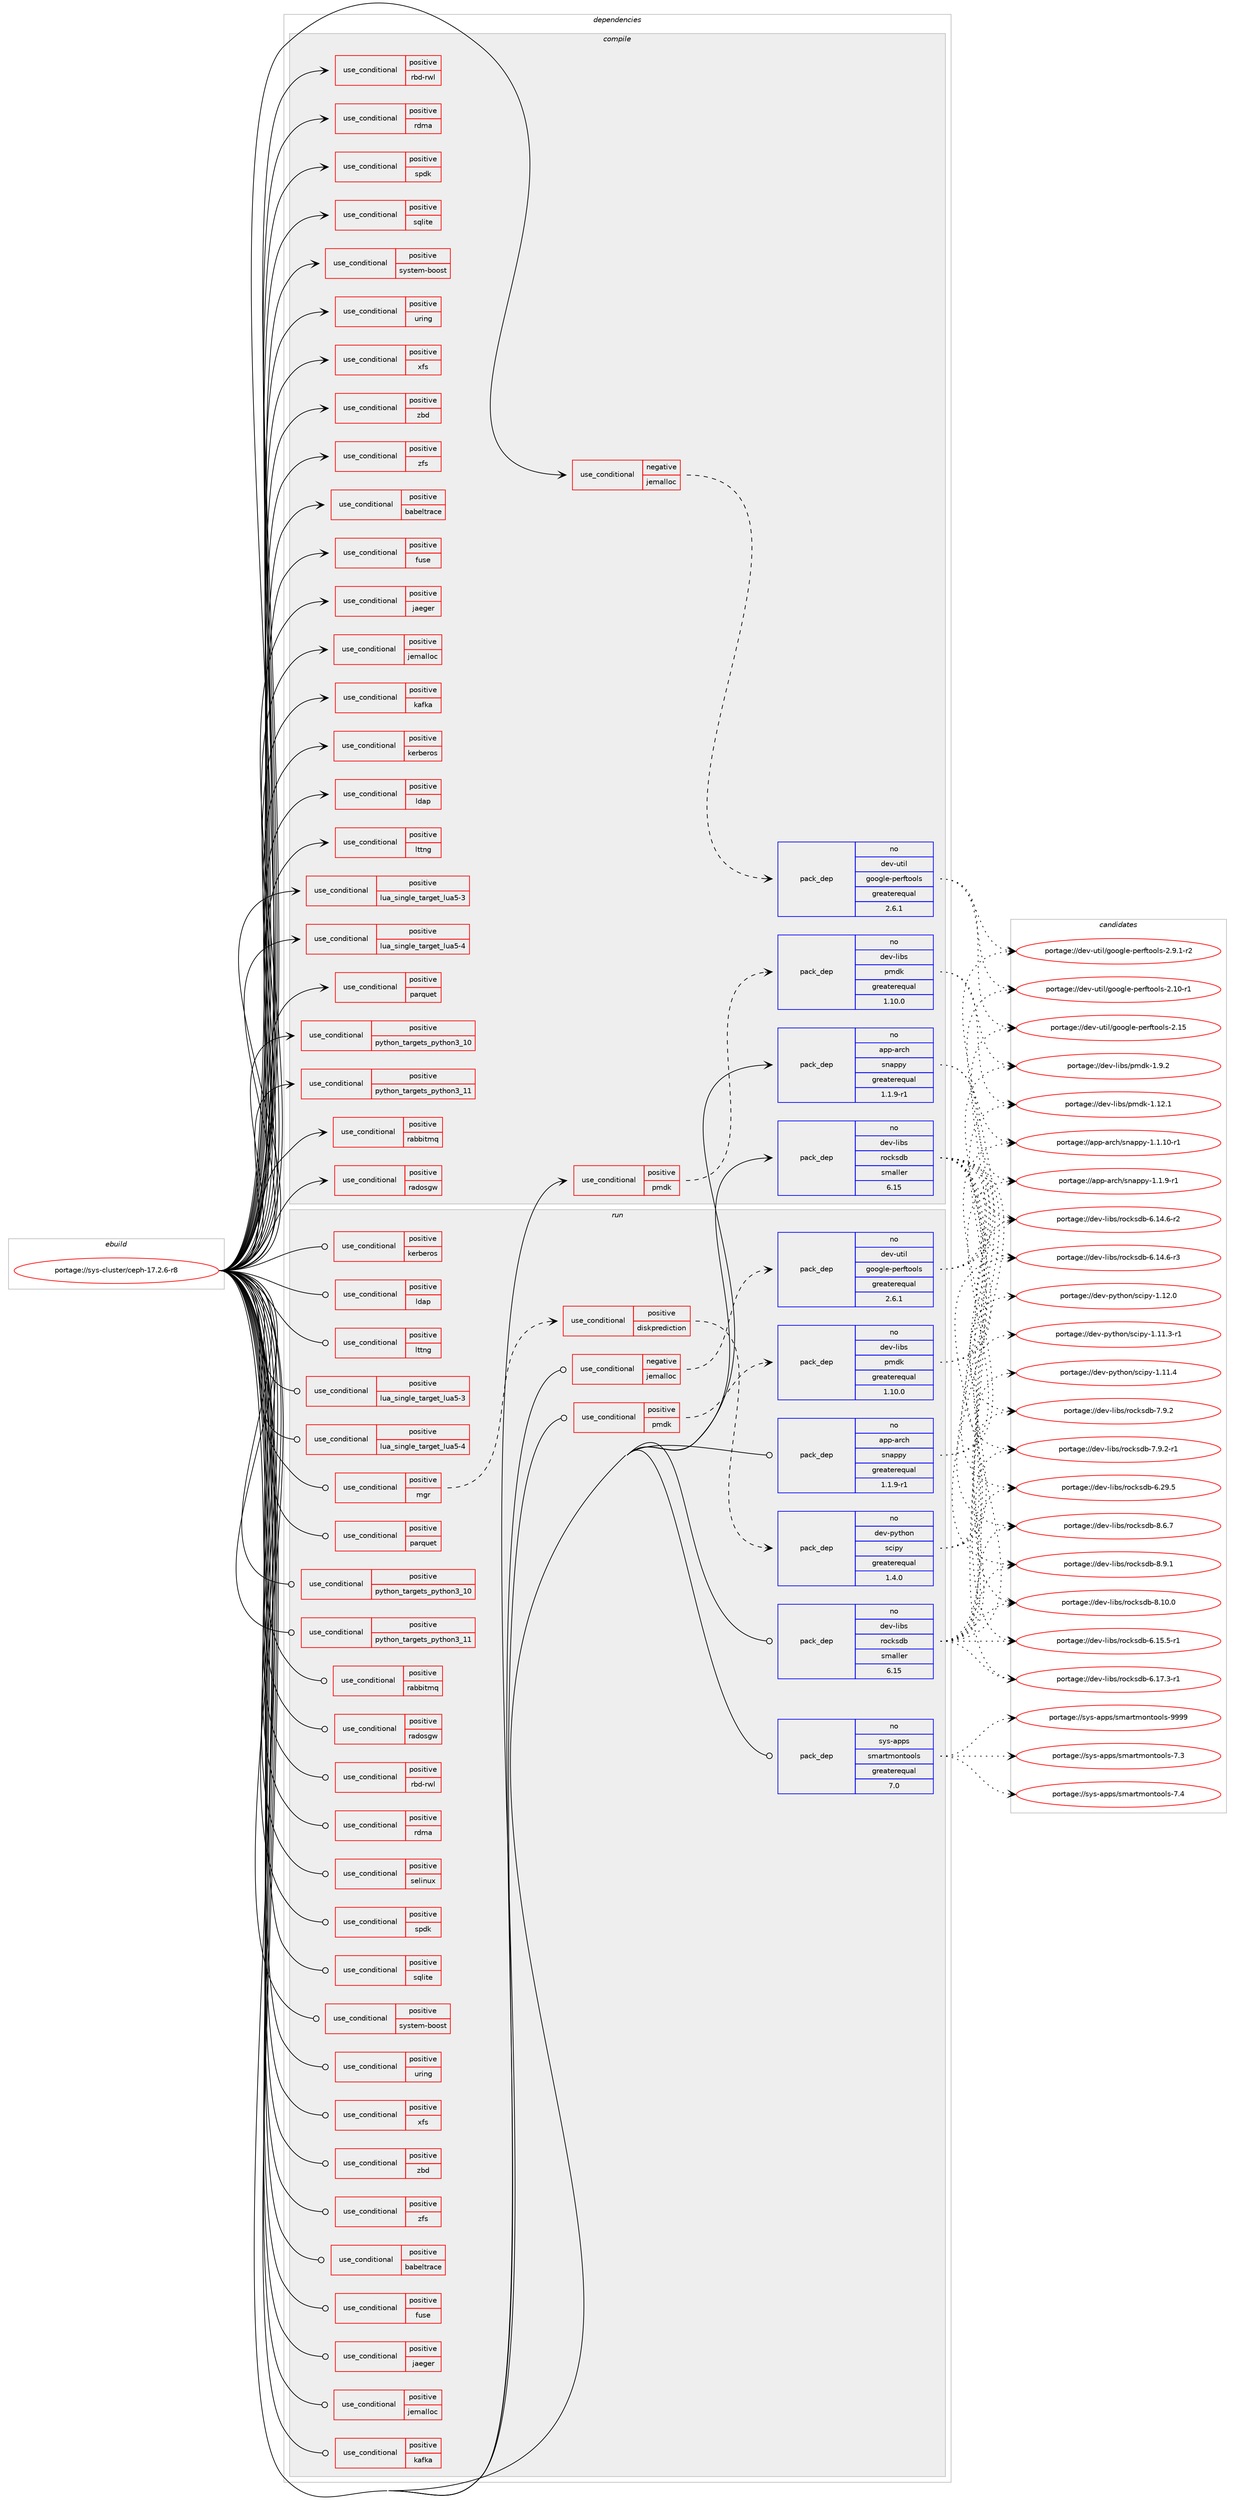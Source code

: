 digraph prolog {

# *************
# Graph options
# *************

newrank=true;
concentrate=true;
compound=true;
graph [rankdir=LR,fontname=Helvetica,fontsize=10,ranksep=1.5];#, ranksep=2.5, nodesep=0.2];
edge  [arrowhead=vee];
node  [fontname=Helvetica,fontsize=10];

# **********
# The ebuild
# **********

subgraph cluster_leftcol {
color=gray;
rank=same;
label=<<i>ebuild</i>>;
id [label="portage://sys-cluster/ceph-17.2.6-r8", color=red, width=4, href="../sys-cluster/ceph-17.2.6-r8.svg"];
}

# ****************
# The dependencies
# ****************

subgraph cluster_midcol {
color=gray;
label=<<i>dependencies</i>>;
subgraph cluster_compile {
fillcolor="#eeeeee";
style=filled;
label=<<i>compile</i>>;
subgraph cond14372 {
dependency21263 [label=<<TABLE BORDER="0" CELLBORDER="1" CELLSPACING="0" CELLPADDING="4"><TR><TD ROWSPAN="3" CELLPADDING="10">use_conditional</TD></TR><TR><TD>negative</TD></TR><TR><TD>jemalloc</TD></TR></TABLE>>, shape=none, color=red];
subgraph pack6707 {
dependency21264 [label=<<TABLE BORDER="0" CELLBORDER="1" CELLSPACING="0" CELLPADDING="4" WIDTH="220"><TR><TD ROWSPAN="6" CELLPADDING="30">pack_dep</TD></TR><TR><TD WIDTH="110">no</TD></TR><TR><TD>dev-util</TD></TR><TR><TD>google-perftools</TD></TR><TR><TD>greaterequal</TD></TR><TR><TD>2.6.1</TD></TR></TABLE>>, shape=none, color=blue];
}
dependency21263:e -> dependency21264:w [weight=20,style="dashed",arrowhead="vee"];
}
id:e -> dependency21263:w [weight=20,style="solid",arrowhead="vee"];
subgraph cond14373 {
dependency21265 [label=<<TABLE BORDER="0" CELLBORDER="1" CELLSPACING="0" CELLPADDING="4"><TR><TD ROWSPAN="3" CELLPADDING="10">use_conditional</TD></TR><TR><TD>positive</TD></TR><TR><TD>babeltrace</TD></TR></TABLE>>, shape=none, color=red];
# *** BEGIN UNKNOWN DEPENDENCY TYPE (TODO) ***
# dependency21265 -> package_dependency(portage://sys-cluster/ceph-17.2.6-r8,install,no,dev-util,babeltrace,none,[,,],[slot(0),subslot(1)],[])
# *** END UNKNOWN DEPENDENCY TYPE (TODO) ***

}
id:e -> dependency21265:w [weight=20,style="solid",arrowhead="vee"];
subgraph cond14374 {
dependency21266 [label=<<TABLE BORDER="0" CELLBORDER="1" CELLSPACING="0" CELLPADDING="4"><TR><TD ROWSPAN="3" CELLPADDING="10">use_conditional</TD></TR><TR><TD>positive</TD></TR><TR><TD>fuse</TD></TR></TABLE>>, shape=none, color=red];
# *** BEGIN UNKNOWN DEPENDENCY TYPE (TODO) ***
# dependency21266 -> package_dependency(portage://sys-cluster/ceph-17.2.6-r8,install,no,sys-fs,fuse,none,[,,],[slot(3),equal],[])
# *** END UNKNOWN DEPENDENCY TYPE (TODO) ***

}
id:e -> dependency21266:w [weight=20,style="solid",arrowhead="vee"];
subgraph cond14375 {
dependency21267 [label=<<TABLE BORDER="0" CELLBORDER="1" CELLSPACING="0" CELLPADDING="4"><TR><TD ROWSPAN="3" CELLPADDING="10">use_conditional</TD></TR><TR><TD>positive</TD></TR><TR><TD>jaeger</TD></TR></TABLE>>, shape=none, color=red];
# *** BEGIN UNKNOWN DEPENDENCY TYPE (TODO) ***
# dependency21267 -> package_dependency(portage://sys-cluster/ceph-17.2.6-r8,install,no,dev-cpp,nlohmann_json,none,[,,],any_same_slot,[])
# *** END UNKNOWN DEPENDENCY TYPE (TODO) ***

# *** BEGIN UNKNOWN DEPENDENCY TYPE (TODO) ***
# dependency21267 -> package_dependency(portage://sys-cluster/ceph-17.2.6-r8,install,no,dev-cpp,opentelemetry-cpp,none,[,,],any_same_slot,[use(enable(jaeger),none)])
# *** END UNKNOWN DEPENDENCY TYPE (TODO) ***

}
id:e -> dependency21267:w [weight=20,style="solid",arrowhead="vee"];
subgraph cond14376 {
dependency21268 [label=<<TABLE BORDER="0" CELLBORDER="1" CELLSPACING="0" CELLPADDING="4"><TR><TD ROWSPAN="3" CELLPADDING="10">use_conditional</TD></TR><TR><TD>positive</TD></TR><TR><TD>jemalloc</TD></TR></TABLE>>, shape=none, color=red];
# *** BEGIN UNKNOWN DEPENDENCY TYPE (TODO) ***
# dependency21268 -> package_dependency(portage://sys-cluster/ceph-17.2.6-r8,install,no,dev-libs,jemalloc,none,[,,],any_same_slot,[])
# *** END UNKNOWN DEPENDENCY TYPE (TODO) ***

}
id:e -> dependency21268:w [weight=20,style="solid",arrowhead="vee"];
subgraph cond14377 {
dependency21269 [label=<<TABLE BORDER="0" CELLBORDER="1" CELLSPACING="0" CELLPADDING="4"><TR><TD ROWSPAN="3" CELLPADDING="10">use_conditional</TD></TR><TR><TD>positive</TD></TR><TR><TD>kafka</TD></TR></TABLE>>, shape=none, color=red];
# *** BEGIN UNKNOWN DEPENDENCY TYPE (TODO) ***
# dependency21269 -> package_dependency(portage://sys-cluster/ceph-17.2.6-r8,install,no,dev-libs,librdkafka,none,[,,],any_same_slot,[])
# *** END UNKNOWN DEPENDENCY TYPE (TODO) ***

}
id:e -> dependency21269:w [weight=20,style="solid",arrowhead="vee"];
subgraph cond14378 {
dependency21270 [label=<<TABLE BORDER="0" CELLBORDER="1" CELLSPACING="0" CELLPADDING="4"><TR><TD ROWSPAN="3" CELLPADDING="10">use_conditional</TD></TR><TR><TD>positive</TD></TR><TR><TD>kerberos</TD></TR></TABLE>>, shape=none, color=red];
# *** BEGIN UNKNOWN DEPENDENCY TYPE (TODO) ***
# dependency21270 -> package_dependency(portage://sys-cluster/ceph-17.2.6-r8,install,no,virtual,krb5,none,[,,],[],[])
# *** END UNKNOWN DEPENDENCY TYPE (TODO) ***

}
id:e -> dependency21270:w [weight=20,style="solid",arrowhead="vee"];
subgraph cond14379 {
dependency21271 [label=<<TABLE BORDER="0" CELLBORDER="1" CELLSPACING="0" CELLPADDING="4"><TR><TD ROWSPAN="3" CELLPADDING="10">use_conditional</TD></TR><TR><TD>positive</TD></TR><TR><TD>ldap</TD></TR></TABLE>>, shape=none, color=red];
# *** BEGIN UNKNOWN DEPENDENCY TYPE (TODO) ***
# dependency21271 -> package_dependency(portage://sys-cluster/ceph-17.2.6-r8,install,no,net-nds,openldap,none,[,,],any_same_slot,[])
# *** END UNKNOWN DEPENDENCY TYPE (TODO) ***

}
id:e -> dependency21271:w [weight=20,style="solid",arrowhead="vee"];
subgraph cond14380 {
dependency21272 [label=<<TABLE BORDER="0" CELLBORDER="1" CELLSPACING="0" CELLPADDING="4"><TR><TD ROWSPAN="3" CELLPADDING="10">use_conditional</TD></TR><TR><TD>positive</TD></TR><TR><TD>lttng</TD></TR></TABLE>>, shape=none, color=red];
# *** BEGIN UNKNOWN DEPENDENCY TYPE (TODO) ***
# dependency21272 -> package_dependency(portage://sys-cluster/ceph-17.2.6-r8,install,no,dev-util,lttng-ust,none,[,,],any_same_slot,[])
# *** END UNKNOWN DEPENDENCY TYPE (TODO) ***

}
id:e -> dependency21272:w [weight=20,style="solid",arrowhead="vee"];
subgraph cond14381 {
dependency21273 [label=<<TABLE BORDER="0" CELLBORDER="1" CELLSPACING="0" CELLPADDING="4"><TR><TD ROWSPAN="3" CELLPADDING="10">use_conditional</TD></TR><TR><TD>positive</TD></TR><TR><TD>lua_single_target_lua5-3</TD></TR></TABLE>>, shape=none, color=red];
# *** BEGIN UNKNOWN DEPENDENCY TYPE (TODO) ***
# dependency21273 -> package_dependency(portage://sys-cluster/ceph-17.2.6-r8,install,no,dev-lang,lua,none,[,,],[slot(5.3)],[])
# *** END UNKNOWN DEPENDENCY TYPE (TODO) ***

}
id:e -> dependency21273:w [weight=20,style="solid",arrowhead="vee"];
subgraph cond14382 {
dependency21274 [label=<<TABLE BORDER="0" CELLBORDER="1" CELLSPACING="0" CELLPADDING="4"><TR><TD ROWSPAN="3" CELLPADDING="10">use_conditional</TD></TR><TR><TD>positive</TD></TR><TR><TD>lua_single_target_lua5-4</TD></TR></TABLE>>, shape=none, color=red];
# *** BEGIN UNKNOWN DEPENDENCY TYPE (TODO) ***
# dependency21274 -> package_dependency(portage://sys-cluster/ceph-17.2.6-r8,install,no,dev-lang,lua,none,[,,],[slot(5.4)],[])
# *** END UNKNOWN DEPENDENCY TYPE (TODO) ***

}
id:e -> dependency21274:w [weight=20,style="solid",arrowhead="vee"];
subgraph cond14383 {
dependency21275 [label=<<TABLE BORDER="0" CELLBORDER="1" CELLSPACING="0" CELLPADDING="4"><TR><TD ROWSPAN="3" CELLPADDING="10">use_conditional</TD></TR><TR><TD>positive</TD></TR><TR><TD>parquet</TD></TR></TABLE>>, shape=none, color=red];
# *** BEGIN UNKNOWN DEPENDENCY TYPE (TODO) ***
# dependency21275 -> package_dependency(portage://sys-cluster/ceph-17.2.6-r8,install,no,dev-libs,re2,none,[,,],any_same_slot,[])
# *** END UNKNOWN DEPENDENCY TYPE (TODO) ***

}
id:e -> dependency21275:w [weight=20,style="solid",arrowhead="vee"];
subgraph cond14384 {
dependency21276 [label=<<TABLE BORDER="0" CELLBORDER="1" CELLSPACING="0" CELLPADDING="4"><TR><TD ROWSPAN="3" CELLPADDING="10">use_conditional</TD></TR><TR><TD>positive</TD></TR><TR><TD>pmdk</TD></TR></TABLE>>, shape=none, color=red];
subgraph pack6708 {
dependency21277 [label=<<TABLE BORDER="0" CELLBORDER="1" CELLSPACING="0" CELLPADDING="4" WIDTH="220"><TR><TD ROWSPAN="6" CELLPADDING="30">pack_dep</TD></TR><TR><TD WIDTH="110">no</TD></TR><TR><TD>dev-libs</TD></TR><TR><TD>pmdk</TD></TR><TR><TD>greaterequal</TD></TR><TR><TD>1.10.0</TD></TR></TABLE>>, shape=none, color=blue];
}
dependency21276:e -> dependency21277:w [weight=20,style="dashed",arrowhead="vee"];
}
id:e -> dependency21276:w [weight=20,style="solid",arrowhead="vee"];
subgraph cond14385 {
dependency21278 [label=<<TABLE BORDER="0" CELLBORDER="1" CELLSPACING="0" CELLPADDING="4"><TR><TD ROWSPAN="3" CELLPADDING="10">use_conditional</TD></TR><TR><TD>positive</TD></TR><TR><TD>python_targets_python3_10</TD></TR></TABLE>>, shape=none, color=red];
# *** BEGIN UNKNOWN DEPENDENCY TYPE (TODO) ***
# dependency21278 -> package_dependency(portage://sys-cluster/ceph-17.2.6-r8,install,no,dev-lang,python,none,[,,],[slot(3.10)],[])
# *** END UNKNOWN DEPENDENCY TYPE (TODO) ***

}
id:e -> dependency21278:w [weight=20,style="solid",arrowhead="vee"];
subgraph cond14386 {
dependency21279 [label=<<TABLE BORDER="0" CELLBORDER="1" CELLSPACING="0" CELLPADDING="4"><TR><TD ROWSPAN="3" CELLPADDING="10">use_conditional</TD></TR><TR><TD>positive</TD></TR><TR><TD>python_targets_python3_11</TD></TR></TABLE>>, shape=none, color=red];
# *** BEGIN UNKNOWN DEPENDENCY TYPE (TODO) ***
# dependency21279 -> package_dependency(portage://sys-cluster/ceph-17.2.6-r8,install,no,dev-lang,python,none,[,,],[slot(3.11)],[])
# *** END UNKNOWN DEPENDENCY TYPE (TODO) ***

}
id:e -> dependency21279:w [weight=20,style="solid",arrowhead="vee"];
subgraph cond14387 {
dependency21280 [label=<<TABLE BORDER="0" CELLBORDER="1" CELLSPACING="0" CELLPADDING="4"><TR><TD ROWSPAN="3" CELLPADDING="10">use_conditional</TD></TR><TR><TD>positive</TD></TR><TR><TD>rabbitmq</TD></TR></TABLE>>, shape=none, color=red];
# *** BEGIN UNKNOWN DEPENDENCY TYPE (TODO) ***
# dependency21280 -> package_dependency(portage://sys-cluster/ceph-17.2.6-r8,install,no,net-libs,rabbitmq-c,none,[,,],any_same_slot,[])
# *** END UNKNOWN DEPENDENCY TYPE (TODO) ***

}
id:e -> dependency21280:w [weight=20,style="solid",arrowhead="vee"];
subgraph cond14388 {
dependency21281 [label=<<TABLE BORDER="0" CELLBORDER="1" CELLSPACING="0" CELLPADDING="4"><TR><TD ROWSPAN="3" CELLPADDING="10">use_conditional</TD></TR><TR><TD>positive</TD></TR><TR><TD>radosgw</TD></TR></TABLE>>, shape=none, color=red];
# *** BEGIN UNKNOWN DEPENDENCY TYPE (TODO) ***
# dependency21281 -> package_dependency(portage://sys-cluster/ceph-17.2.6-r8,install,no,dev-libs,icu,none,[,,],any_same_slot,[])
# *** END UNKNOWN DEPENDENCY TYPE (TODO) ***

# *** BEGIN UNKNOWN DEPENDENCY TYPE (TODO) ***
# dependency21281 -> package_dependency(portage://sys-cluster/ceph-17.2.6-r8,install,no,dev-libs,expat,none,[,,],any_same_slot,[])
# *** END UNKNOWN DEPENDENCY TYPE (TODO) ***

# *** BEGIN UNKNOWN DEPENDENCY TYPE (TODO) ***
# dependency21281 -> package_dependency(portage://sys-cluster/ceph-17.2.6-r8,install,no,net-misc,curl,none,[,,],any_same_slot,[use(enable(curl_ssl_openssl),none)])
# *** END UNKNOWN DEPENDENCY TYPE (TODO) ***

}
id:e -> dependency21281:w [weight=20,style="solid",arrowhead="vee"];
subgraph cond14389 {
dependency21282 [label=<<TABLE BORDER="0" CELLBORDER="1" CELLSPACING="0" CELLPADDING="4"><TR><TD ROWSPAN="3" CELLPADDING="10">use_conditional</TD></TR><TR><TD>positive</TD></TR><TR><TD>rbd-rwl</TD></TR></TABLE>>, shape=none, color=red];
# *** BEGIN UNKNOWN DEPENDENCY TYPE (TODO) ***
# dependency21282 -> package_dependency(portage://sys-cluster/ceph-17.2.6-r8,install,no,dev-libs,pmdk,none,[,,],any_same_slot,[])
# *** END UNKNOWN DEPENDENCY TYPE (TODO) ***

}
id:e -> dependency21282:w [weight=20,style="solid",arrowhead="vee"];
subgraph cond14390 {
dependency21283 [label=<<TABLE BORDER="0" CELLBORDER="1" CELLSPACING="0" CELLPADDING="4"><TR><TD ROWSPAN="3" CELLPADDING="10">use_conditional</TD></TR><TR><TD>positive</TD></TR><TR><TD>rdma</TD></TR></TABLE>>, shape=none, color=red];
# *** BEGIN UNKNOWN DEPENDENCY TYPE (TODO) ***
# dependency21283 -> package_dependency(portage://sys-cluster/ceph-17.2.6-r8,install,no,sys-cluster,rdma-core,none,[,,],any_same_slot,[])
# *** END UNKNOWN DEPENDENCY TYPE (TODO) ***

}
id:e -> dependency21283:w [weight=20,style="solid",arrowhead="vee"];
subgraph cond14391 {
dependency21284 [label=<<TABLE BORDER="0" CELLBORDER="1" CELLSPACING="0" CELLPADDING="4"><TR><TD ROWSPAN="3" CELLPADDING="10">use_conditional</TD></TR><TR><TD>positive</TD></TR><TR><TD>spdk</TD></TR></TABLE>>, shape=none, color=red];
# *** BEGIN UNKNOWN DEPENDENCY TYPE (TODO) ***
# dependency21284 -> package_dependency(portage://sys-cluster/ceph-17.2.6-r8,install,no,dev-util,cunit,none,[,,],[],[])
# *** END UNKNOWN DEPENDENCY TYPE (TODO) ***

}
id:e -> dependency21284:w [weight=20,style="solid",arrowhead="vee"];
subgraph cond14392 {
dependency21285 [label=<<TABLE BORDER="0" CELLBORDER="1" CELLSPACING="0" CELLPADDING="4"><TR><TD ROWSPAN="3" CELLPADDING="10">use_conditional</TD></TR><TR><TD>positive</TD></TR><TR><TD>sqlite</TD></TR></TABLE>>, shape=none, color=red];
# *** BEGIN UNKNOWN DEPENDENCY TYPE (TODO) ***
# dependency21285 -> package_dependency(portage://sys-cluster/ceph-17.2.6-r8,install,no,dev-db,sqlite,none,[,,],any_same_slot,[])
# *** END UNKNOWN DEPENDENCY TYPE (TODO) ***

}
id:e -> dependency21285:w [weight=20,style="solid",arrowhead="vee"];
subgraph cond14393 {
dependency21286 [label=<<TABLE BORDER="0" CELLBORDER="1" CELLSPACING="0" CELLPADDING="4"><TR><TD ROWSPAN="3" CELLPADDING="10">use_conditional</TD></TR><TR><TD>positive</TD></TR><TR><TD>system-boost</TD></TR></TABLE>>, shape=none, color=red];
# *** BEGIN UNKNOWN DEPENDENCY TYPE (TODO) ***
# dependency21286 -> package_dependency(portage://sys-cluster/ceph-17.2.6-r8,install,no,dev-libs,boost,none,[,,],any_same_slot,[use(enable(context),none),use(enable(python),none),use(optenable(python_targets_python3_10),negative),use(optenable(python_targets_python3_11),negative),use(enable(zlib),none)])
# *** END UNKNOWN DEPENDENCY TYPE (TODO) ***

}
id:e -> dependency21286:w [weight=20,style="solid",arrowhead="vee"];
subgraph cond14394 {
dependency21287 [label=<<TABLE BORDER="0" CELLBORDER="1" CELLSPACING="0" CELLPADDING="4"><TR><TD ROWSPAN="3" CELLPADDING="10">use_conditional</TD></TR><TR><TD>positive</TD></TR><TR><TD>uring</TD></TR></TABLE>>, shape=none, color=red];
# *** BEGIN UNKNOWN DEPENDENCY TYPE (TODO) ***
# dependency21287 -> package_dependency(portage://sys-cluster/ceph-17.2.6-r8,install,no,sys-libs,liburing,none,[,,],any_same_slot,[])
# *** END UNKNOWN DEPENDENCY TYPE (TODO) ***

}
id:e -> dependency21287:w [weight=20,style="solid",arrowhead="vee"];
subgraph cond14395 {
dependency21288 [label=<<TABLE BORDER="0" CELLBORDER="1" CELLSPACING="0" CELLPADDING="4"><TR><TD ROWSPAN="3" CELLPADDING="10">use_conditional</TD></TR><TR><TD>positive</TD></TR><TR><TD>xfs</TD></TR></TABLE>>, shape=none, color=red];
# *** BEGIN UNKNOWN DEPENDENCY TYPE (TODO) ***
# dependency21288 -> package_dependency(portage://sys-cluster/ceph-17.2.6-r8,install,no,sys-fs,xfsprogs,none,[,,],any_same_slot,[])
# *** END UNKNOWN DEPENDENCY TYPE (TODO) ***

}
id:e -> dependency21288:w [weight=20,style="solid",arrowhead="vee"];
subgraph cond14396 {
dependency21289 [label=<<TABLE BORDER="0" CELLBORDER="1" CELLSPACING="0" CELLPADDING="4"><TR><TD ROWSPAN="3" CELLPADDING="10">use_conditional</TD></TR><TR><TD>positive</TD></TR><TR><TD>zbd</TD></TR></TABLE>>, shape=none, color=red];
# *** BEGIN UNKNOWN DEPENDENCY TYPE (TODO) ***
# dependency21289 -> package_dependency(portage://sys-cluster/ceph-17.2.6-r8,install,no,sys-block,libzbd,none,[,,],any_same_slot,[])
# *** END UNKNOWN DEPENDENCY TYPE (TODO) ***

}
id:e -> dependency21289:w [weight=20,style="solid",arrowhead="vee"];
subgraph cond14397 {
dependency21290 [label=<<TABLE BORDER="0" CELLBORDER="1" CELLSPACING="0" CELLPADDING="4"><TR><TD ROWSPAN="3" CELLPADDING="10">use_conditional</TD></TR><TR><TD>positive</TD></TR><TR><TD>zfs</TD></TR></TABLE>>, shape=none, color=red];
# *** BEGIN UNKNOWN DEPENDENCY TYPE (TODO) ***
# dependency21290 -> package_dependency(portage://sys-cluster/ceph-17.2.6-r8,install,no,sys-fs,zfs,none,[,,],any_same_slot,[])
# *** END UNKNOWN DEPENDENCY TYPE (TODO) ***

}
id:e -> dependency21290:w [weight=20,style="solid",arrowhead="vee"];
# *** BEGIN UNKNOWN DEPENDENCY TYPE (TODO) ***
# id -> package_dependency(portage://sys-cluster/ceph-17.2.6-r8,install,no,acct-group,ceph,none,[,,],[],[])
# *** END UNKNOWN DEPENDENCY TYPE (TODO) ***

# *** BEGIN UNKNOWN DEPENDENCY TYPE (TODO) ***
# id -> package_dependency(portage://sys-cluster/ceph-17.2.6-r8,install,no,acct-user,ceph,none,[,,],[],[])
# *** END UNKNOWN DEPENDENCY TYPE (TODO) ***

# *** BEGIN UNKNOWN DEPENDENCY TYPE (TODO) ***
# id -> package_dependency(portage://sys-cluster/ceph-17.2.6-r8,install,no,app-arch,bzip2,none,[,,],any_same_slot,[])
# *** END UNKNOWN DEPENDENCY TYPE (TODO) ***

# *** BEGIN UNKNOWN DEPENDENCY TYPE (TODO) ***
# id -> package_dependency(portage://sys-cluster/ceph-17.2.6-r8,install,no,app-arch,lz4,none,[,,],any_same_slot,[])
# *** END UNKNOWN DEPENDENCY TYPE (TODO) ***

subgraph pack6709 {
dependency21291 [label=<<TABLE BORDER="0" CELLBORDER="1" CELLSPACING="0" CELLPADDING="4" WIDTH="220"><TR><TD ROWSPAN="6" CELLPADDING="30">pack_dep</TD></TR><TR><TD WIDTH="110">no</TD></TR><TR><TD>app-arch</TD></TR><TR><TD>snappy</TD></TR><TR><TD>greaterequal</TD></TR><TR><TD>1.1.9-r1</TD></TR></TABLE>>, shape=none, color=blue];
}
id:e -> dependency21291:w [weight=20,style="solid",arrowhead="vee"];
# *** BEGIN UNKNOWN DEPENDENCY TYPE (TODO) ***
# id -> package_dependency(portage://sys-cluster/ceph-17.2.6-r8,install,no,app-arch,snappy,none,[,,],any_same_slot,[])
# *** END UNKNOWN DEPENDENCY TYPE (TODO) ***

# *** BEGIN UNKNOWN DEPENDENCY TYPE (TODO) ***
# id -> package_dependency(portage://sys-cluster/ceph-17.2.6-r8,install,no,app-arch,zstd,none,[,,],any_same_slot,[])
# *** END UNKNOWN DEPENDENCY TYPE (TODO) ***

# *** BEGIN UNKNOWN DEPENDENCY TYPE (TODO) ***
# id -> package_dependency(portage://sys-cluster/ceph-17.2.6-r8,install,no,app-misc,jq,none,[,,],any_same_slot,[])
# *** END UNKNOWN DEPENDENCY TYPE (TODO) ***

# *** BEGIN UNKNOWN DEPENDENCY TYPE (TODO) ***
# id -> package_dependency(portage://sys-cluster/ceph-17.2.6-r8,install,no,app-shells,bash,none,[,,],[slot(0)],[])
# *** END UNKNOWN DEPENDENCY TYPE (TODO) ***

# *** BEGIN UNKNOWN DEPENDENCY TYPE (TODO) ***
# id -> package_dependency(portage://sys-cluster/ceph-17.2.6-r8,install,no,dev-cpp,gflags,none,[,,],any_same_slot,[])
# *** END UNKNOWN DEPENDENCY TYPE (TODO) ***

# *** BEGIN UNKNOWN DEPENDENCY TYPE (TODO) ***
# id -> package_dependency(portage://sys-cluster/ceph-17.2.6-r8,install,no,dev-cpp,yaml-cpp,none,[,,],any_same_slot,[])
# *** END UNKNOWN DEPENDENCY TYPE (TODO) ***

# *** BEGIN UNKNOWN DEPENDENCY TYPE (TODO) ***
# id -> package_dependency(portage://sys-cluster/ceph-17.2.6-r8,install,no,dev-lang,jsonnet,none,[,,],any_same_slot,[])
# *** END UNKNOWN DEPENDENCY TYPE (TODO) ***

# *** BEGIN UNKNOWN DEPENDENCY TYPE (TODO) ***
# id -> package_dependency(portage://sys-cluster/ceph-17.2.6-r8,install,no,dev-libs,libaio,none,[,,],any_same_slot,[])
# *** END UNKNOWN DEPENDENCY TYPE (TODO) ***

# *** BEGIN UNKNOWN DEPENDENCY TYPE (TODO) ***
# id -> package_dependency(portage://sys-cluster/ceph-17.2.6-r8,install,no,dev-libs,libevent,none,[,,],any_same_slot,[])
# *** END UNKNOWN DEPENDENCY TYPE (TODO) ***

# *** BEGIN UNKNOWN DEPENDENCY TYPE (TODO) ***
# id -> package_dependency(portage://sys-cluster/ceph-17.2.6-r8,install,no,dev-libs,libnl,none,[,,],[slot(3),equal],[])
# *** END UNKNOWN DEPENDENCY TYPE (TODO) ***

# *** BEGIN UNKNOWN DEPENDENCY TYPE (TODO) ***
# id -> package_dependency(portage://sys-cluster/ceph-17.2.6-r8,install,no,dev-libs,libutf8proc,none,[,,],any_same_slot,[])
# *** END UNKNOWN DEPENDENCY TYPE (TODO) ***

# *** BEGIN UNKNOWN DEPENDENCY TYPE (TODO) ***
# id -> package_dependency(portage://sys-cluster/ceph-17.2.6-r8,install,no,dev-libs,libxml2,none,[,,],any_same_slot,[])
# *** END UNKNOWN DEPENDENCY TYPE (TODO) ***

# *** BEGIN UNKNOWN DEPENDENCY TYPE (TODO) ***
# id -> package_dependency(portage://sys-cluster/ceph-17.2.6-r8,install,no,dev-libs,nss,none,[,,],any_same_slot,[])
# *** END UNKNOWN DEPENDENCY TYPE (TODO) ***

# *** BEGIN UNKNOWN DEPENDENCY TYPE (TODO) ***
# id -> package_dependency(portage://sys-cluster/ceph-17.2.6-r8,install,no,dev-libs,openssl,none,[,,],any_same_slot,[])
# *** END UNKNOWN DEPENDENCY TYPE (TODO) ***

subgraph pack6710 {
dependency21292 [label=<<TABLE BORDER="0" CELLBORDER="1" CELLSPACING="0" CELLPADDING="4" WIDTH="220"><TR><TD ROWSPAN="6" CELLPADDING="30">pack_dep</TD></TR><TR><TD WIDTH="110">no</TD></TR><TR><TD>dev-libs</TD></TR><TR><TD>rocksdb</TD></TR><TR><TD>smaller</TD></TR><TR><TD>6.15</TD></TR></TABLE>>, shape=none, color=blue];
}
id:e -> dependency21292:w [weight=20,style="solid",arrowhead="vee"];
# *** BEGIN UNKNOWN DEPENDENCY TYPE (TODO) ***
# id -> package_dependency(portage://sys-cluster/ceph-17.2.6-r8,install,no,dev-libs,thrift,none,[,,],any_same_slot,[])
# *** END UNKNOWN DEPENDENCY TYPE (TODO) ***

# *** BEGIN UNKNOWN DEPENDENCY TYPE (TODO) ***
# id -> package_dependency(portage://sys-cluster/ceph-17.2.6-r8,install,no,dev-libs,xmlsec,none,[,,],any_same_slot,[use(enable(openssl),none)])
# *** END UNKNOWN DEPENDENCY TYPE (TODO) ***

# *** BEGIN UNKNOWN DEPENDENCY TYPE (TODO) ***
# id -> package_dependency(portage://sys-cluster/ceph-17.2.6-r8,install,no,dev-python,natsort,none,[,,],[],[use(optenable(python_targets_python3_10),negative),use(optenable(python_targets_python3_11),negative)])
# *** END UNKNOWN DEPENDENCY TYPE (TODO) ***

# *** BEGIN UNKNOWN DEPENDENCY TYPE (TODO) ***
# id -> package_dependency(portage://sys-cluster/ceph-17.2.6-r8,install,no,dev-python,pyyaml,none,[,,],[],[use(optenable(python_targets_python3_10),negative),use(optenable(python_targets_python3_11),negative)])
# *** END UNKNOWN DEPENDENCY TYPE (TODO) ***

# *** BEGIN UNKNOWN DEPENDENCY TYPE (TODO) ***
# id -> package_dependency(portage://sys-cluster/ceph-17.2.6-r8,install,no,net-dns,c-ares,none,[,,],any_same_slot,[])
# *** END UNKNOWN DEPENDENCY TYPE (TODO) ***

# *** BEGIN UNKNOWN DEPENDENCY TYPE (TODO) ***
# id -> package_dependency(portage://sys-cluster/ceph-17.2.6-r8,install,no,net-libs,gnutls,none,[,,],any_same_slot,[])
# *** END UNKNOWN DEPENDENCY TYPE (TODO) ***

# *** BEGIN UNKNOWN DEPENDENCY TYPE (TODO) ***
# id -> package_dependency(portage://sys-cluster/ceph-17.2.6-r8,install,no,sys-apps,coreutils,none,[,,],[],[])
# *** END UNKNOWN DEPENDENCY TYPE (TODO) ***

# *** BEGIN UNKNOWN DEPENDENCY TYPE (TODO) ***
# id -> package_dependency(portage://sys-cluster/ceph-17.2.6-r8,install,no,sys-apps,hwloc,none,[,,],any_same_slot,[])
# *** END UNKNOWN DEPENDENCY TYPE (TODO) ***

# *** BEGIN UNKNOWN DEPENDENCY TYPE (TODO) ***
# id -> package_dependency(portage://sys-cluster/ceph-17.2.6-r8,install,no,sys-apps,keyutils,none,[,,],any_same_slot,[])
# *** END UNKNOWN DEPENDENCY TYPE (TODO) ***

# *** BEGIN UNKNOWN DEPENDENCY TYPE (TODO) ***
# id -> package_dependency(portage://sys-cluster/ceph-17.2.6-r8,install,no,sys-apps,util-linux,none,[,,],any_same_slot,[])
# *** END UNKNOWN DEPENDENCY TYPE (TODO) ***

# *** BEGIN UNKNOWN DEPENDENCY TYPE (TODO) ***
# id -> package_dependency(portage://sys-cluster/ceph-17.2.6-r8,install,no,sys-auth,oath-toolkit,none,[,,],any_same_slot,[])
# *** END UNKNOWN DEPENDENCY TYPE (TODO) ***

# *** BEGIN UNKNOWN DEPENDENCY TYPE (TODO) ***
# id -> package_dependency(portage://sys-cluster/ceph-17.2.6-r8,install,no,sys-libs,libcap-ng,none,[,,],any_same_slot,[])
# *** END UNKNOWN DEPENDENCY TYPE (TODO) ***

# *** BEGIN UNKNOWN DEPENDENCY TYPE (TODO) ***
# id -> package_dependency(portage://sys-cluster/ceph-17.2.6-r8,install,no,sys-libs,ncurses,none,[,,],[slot(0),equal],[])
# *** END UNKNOWN DEPENDENCY TYPE (TODO) ***

# *** BEGIN UNKNOWN DEPENDENCY TYPE (TODO) ***
# id -> package_dependency(portage://sys-cluster/ceph-17.2.6-r8,install,no,sys-libs,zlib,none,[,,],any_same_slot,[])
# *** END UNKNOWN DEPENDENCY TYPE (TODO) ***

# *** BEGIN UNKNOWN DEPENDENCY TYPE (TODO) ***
# id -> package_dependency(portage://sys-cluster/ceph-17.2.6-r8,install,no,sys-process,numactl,none,[,,],any_same_slot,[])
# *** END UNKNOWN DEPENDENCY TYPE (TODO) ***

# *** BEGIN UNKNOWN DEPENDENCY TYPE (TODO) ***
# id -> package_dependency(portage://sys-cluster/ceph-17.2.6-r8,install,no,virtual,libcrypt,none,[,,],any_same_slot,[])
# *** END UNKNOWN DEPENDENCY TYPE (TODO) ***

# *** BEGIN UNKNOWN DEPENDENCY TYPE (TODO) ***
# id -> package_dependency(portage://sys-cluster/ceph-17.2.6-r8,install,no,virtual,libudev,none,[,,],any_same_slot,[])
# *** END UNKNOWN DEPENDENCY TYPE (TODO) ***

# *** BEGIN UNKNOWN DEPENDENCY TYPE (TODO) ***
# id -> package_dependency(portage://sys-cluster/ceph-17.2.6-r8,install,no,x11-libs,libpciaccess,none,[,,],any_same_slot,[])
# *** END UNKNOWN DEPENDENCY TYPE (TODO) ***

}
subgraph cluster_compileandrun {
fillcolor="#eeeeee";
style=filled;
label=<<i>compile and run</i>>;
}
subgraph cluster_run {
fillcolor="#eeeeee";
style=filled;
label=<<i>run</i>>;
subgraph cond14398 {
dependency21293 [label=<<TABLE BORDER="0" CELLBORDER="1" CELLSPACING="0" CELLPADDING="4"><TR><TD ROWSPAN="3" CELLPADDING="10">use_conditional</TD></TR><TR><TD>negative</TD></TR><TR><TD>jemalloc</TD></TR></TABLE>>, shape=none, color=red];
subgraph pack6711 {
dependency21294 [label=<<TABLE BORDER="0" CELLBORDER="1" CELLSPACING="0" CELLPADDING="4" WIDTH="220"><TR><TD ROWSPAN="6" CELLPADDING="30">pack_dep</TD></TR><TR><TD WIDTH="110">no</TD></TR><TR><TD>dev-util</TD></TR><TR><TD>google-perftools</TD></TR><TR><TD>greaterequal</TD></TR><TR><TD>2.6.1</TD></TR></TABLE>>, shape=none, color=blue];
}
dependency21293:e -> dependency21294:w [weight=20,style="dashed",arrowhead="vee"];
}
id:e -> dependency21293:w [weight=20,style="solid",arrowhead="odot"];
subgraph cond14399 {
dependency21295 [label=<<TABLE BORDER="0" CELLBORDER="1" CELLSPACING="0" CELLPADDING="4"><TR><TD ROWSPAN="3" CELLPADDING="10">use_conditional</TD></TR><TR><TD>positive</TD></TR><TR><TD>babeltrace</TD></TR></TABLE>>, shape=none, color=red];
# *** BEGIN UNKNOWN DEPENDENCY TYPE (TODO) ***
# dependency21295 -> package_dependency(portage://sys-cluster/ceph-17.2.6-r8,run,no,dev-util,babeltrace,none,[,,],[slot(0),subslot(1)],[])
# *** END UNKNOWN DEPENDENCY TYPE (TODO) ***

}
id:e -> dependency21295:w [weight=20,style="solid",arrowhead="odot"];
subgraph cond14400 {
dependency21296 [label=<<TABLE BORDER="0" CELLBORDER="1" CELLSPACING="0" CELLPADDING="4"><TR><TD ROWSPAN="3" CELLPADDING="10">use_conditional</TD></TR><TR><TD>positive</TD></TR><TR><TD>fuse</TD></TR></TABLE>>, shape=none, color=red];
# *** BEGIN UNKNOWN DEPENDENCY TYPE (TODO) ***
# dependency21296 -> package_dependency(portage://sys-cluster/ceph-17.2.6-r8,run,no,sys-fs,fuse,none,[,,],[slot(3),equal],[])
# *** END UNKNOWN DEPENDENCY TYPE (TODO) ***

}
id:e -> dependency21296:w [weight=20,style="solid",arrowhead="odot"];
subgraph cond14401 {
dependency21297 [label=<<TABLE BORDER="0" CELLBORDER="1" CELLSPACING="0" CELLPADDING="4"><TR><TD ROWSPAN="3" CELLPADDING="10">use_conditional</TD></TR><TR><TD>positive</TD></TR><TR><TD>jaeger</TD></TR></TABLE>>, shape=none, color=red];
# *** BEGIN UNKNOWN DEPENDENCY TYPE (TODO) ***
# dependency21297 -> package_dependency(portage://sys-cluster/ceph-17.2.6-r8,run,no,dev-cpp,nlohmann_json,none,[,,],any_same_slot,[])
# *** END UNKNOWN DEPENDENCY TYPE (TODO) ***

# *** BEGIN UNKNOWN DEPENDENCY TYPE (TODO) ***
# dependency21297 -> package_dependency(portage://sys-cluster/ceph-17.2.6-r8,run,no,dev-cpp,opentelemetry-cpp,none,[,,],any_same_slot,[use(enable(jaeger),none)])
# *** END UNKNOWN DEPENDENCY TYPE (TODO) ***

}
id:e -> dependency21297:w [weight=20,style="solid",arrowhead="odot"];
subgraph cond14402 {
dependency21298 [label=<<TABLE BORDER="0" CELLBORDER="1" CELLSPACING="0" CELLPADDING="4"><TR><TD ROWSPAN="3" CELLPADDING="10">use_conditional</TD></TR><TR><TD>positive</TD></TR><TR><TD>jemalloc</TD></TR></TABLE>>, shape=none, color=red];
# *** BEGIN UNKNOWN DEPENDENCY TYPE (TODO) ***
# dependency21298 -> package_dependency(portage://sys-cluster/ceph-17.2.6-r8,run,no,dev-libs,jemalloc,none,[,,],any_same_slot,[])
# *** END UNKNOWN DEPENDENCY TYPE (TODO) ***

}
id:e -> dependency21298:w [weight=20,style="solid",arrowhead="odot"];
subgraph cond14403 {
dependency21299 [label=<<TABLE BORDER="0" CELLBORDER="1" CELLSPACING="0" CELLPADDING="4"><TR><TD ROWSPAN="3" CELLPADDING="10">use_conditional</TD></TR><TR><TD>positive</TD></TR><TR><TD>kafka</TD></TR></TABLE>>, shape=none, color=red];
# *** BEGIN UNKNOWN DEPENDENCY TYPE (TODO) ***
# dependency21299 -> package_dependency(portage://sys-cluster/ceph-17.2.6-r8,run,no,dev-libs,librdkafka,none,[,,],any_same_slot,[])
# *** END UNKNOWN DEPENDENCY TYPE (TODO) ***

}
id:e -> dependency21299:w [weight=20,style="solid",arrowhead="odot"];
subgraph cond14404 {
dependency21300 [label=<<TABLE BORDER="0" CELLBORDER="1" CELLSPACING="0" CELLPADDING="4"><TR><TD ROWSPAN="3" CELLPADDING="10">use_conditional</TD></TR><TR><TD>positive</TD></TR><TR><TD>kerberos</TD></TR></TABLE>>, shape=none, color=red];
# *** BEGIN UNKNOWN DEPENDENCY TYPE (TODO) ***
# dependency21300 -> package_dependency(portage://sys-cluster/ceph-17.2.6-r8,run,no,virtual,krb5,none,[,,],[],[])
# *** END UNKNOWN DEPENDENCY TYPE (TODO) ***

}
id:e -> dependency21300:w [weight=20,style="solid",arrowhead="odot"];
subgraph cond14405 {
dependency21301 [label=<<TABLE BORDER="0" CELLBORDER="1" CELLSPACING="0" CELLPADDING="4"><TR><TD ROWSPAN="3" CELLPADDING="10">use_conditional</TD></TR><TR><TD>positive</TD></TR><TR><TD>ldap</TD></TR></TABLE>>, shape=none, color=red];
# *** BEGIN UNKNOWN DEPENDENCY TYPE (TODO) ***
# dependency21301 -> package_dependency(portage://sys-cluster/ceph-17.2.6-r8,run,no,net-nds,openldap,none,[,,],any_same_slot,[])
# *** END UNKNOWN DEPENDENCY TYPE (TODO) ***

}
id:e -> dependency21301:w [weight=20,style="solid",arrowhead="odot"];
subgraph cond14406 {
dependency21302 [label=<<TABLE BORDER="0" CELLBORDER="1" CELLSPACING="0" CELLPADDING="4"><TR><TD ROWSPAN="3" CELLPADDING="10">use_conditional</TD></TR><TR><TD>positive</TD></TR><TR><TD>lttng</TD></TR></TABLE>>, shape=none, color=red];
# *** BEGIN UNKNOWN DEPENDENCY TYPE (TODO) ***
# dependency21302 -> package_dependency(portage://sys-cluster/ceph-17.2.6-r8,run,no,dev-util,lttng-ust,none,[,,],any_same_slot,[])
# *** END UNKNOWN DEPENDENCY TYPE (TODO) ***

}
id:e -> dependency21302:w [weight=20,style="solid",arrowhead="odot"];
subgraph cond14407 {
dependency21303 [label=<<TABLE BORDER="0" CELLBORDER="1" CELLSPACING="0" CELLPADDING="4"><TR><TD ROWSPAN="3" CELLPADDING="10">use_conditional</TD></TR><TR><TD>positive</TD></TR><TR><TD>lua_single_target_lua5-3</TD></TR></TABLE>>, shape=none, color=red];
# *** BEGIN UNKNOWN DEPENDENCY TYPE (TODO) ***
# dependency21303 -> package_dependency(portage://sys-cluster/ceph-17.2.6-r8,run,no,dev-lang,lua,none,[,,],[slot(5.3)],[])
# *** END UNKNOWN DEPENDENCY TYPE (TODO) ***

}
id:e -> dependency21303:w [weight=20,style="solid",arrowhead="odot"];
subgraph cond14408 {
dependency21304 [label=<<TABLE BORDER="0" CELLBORDER="1" CELLSPACING="0" CELLPADDING="4"><TR><TD ROWSPAN="3" CELLPADDING="10">use_conditional</TD></TR><TR><TD>positive</TD></TR><TR><TD>lua_single_target_lua5-4</TD></TR></TABLE>>, shape=none, color=red];
# *** BEGIN UNKNOWN DEPENDENCY TYPE (TODO) ***
# dependency21304 -> package_dependency(portage://sys-cluster/ceph-17.2.6-r8,run,no,dev-lang,lua,none,[,,],[slot(5.4)],[])
# *** END UNKNOWN DEPENDENCY TYPE (TODO) ***

}
id:e -> dependency21304:w [weight=20,style="solid",arrowhead="odot"];
subgraph cond14409 {
dependency21305 [label=<<TABLE BORDER="0" CELLBORDER="1" CELLSPACING="0" CELLPADDING="4"><TR><TD ROWSPAN="3" CELLPADDING="10">use_conditional</TD></TR><TR><TD>positive</TD></TR><TR><TD>mgr</TD></TR></TABLE>>, shape=none, color=red];
# *** BEGIN UNKNOWN DEPENDENCY TYPE (TODO) ***
# dependency21305 -> package_dependency(portage://sys-cluster/ceph-17.2.6-r8,run,no,dev-python,jsonpatch,none,[,,],[],[use(optenable(python_targets_python3_10),negative),use(optenable(python_targets_python3_11),negative)])
# *** END UNKNOWN DEPENDENCY TYPE (TODO) ***

# *** BEGIN UNKNOWN DEPENDENCY TYPE (TODO) ***
# dependency21305 -> package_dependency(portage://sys-cluster/ceph-17.2.6-r8,run,no,dev-python,more-itertools,none,[,,],[],[use(optenable(python_targets_python3_10),negative),use(optenable(python_targets_python3_11),negative)])
# *** END UNKNOWN DEPENDENCY TYPE (TODO) ***

# *** BEGIN UNKNOWN DEPENDENCY TYPE (TODO) ***
# dependency21305 -> package_dependency(portage://sys-cluster/ceph-17.2.6-r8,run,no,dev-python,numpy,none,[,,],[],[use(optenable(python_targets_python3_10),negative),use(optenable(python_targets_python3_11),negative)])
# *** END UNKNOWN DEPENDENCY TYPE (TODO) ***

# *** BEGIN UNKNOWN DEPENDENCY TYPE (TODO) ***
# dependency21305 -> package_dependency(portage://sys-cluster/ceph-17.2.6-r8,run,no,dev-python,pyjwt,none,[,,],[],[use(optenable(python_targets_python3_10),negative),use(optenable(python_targets_python3_11),negative)])
# *** END UNKNOWN DEPENDENCY TYPE (TODO) ***

# *** BEGIN UNKNOWN DEPENDENCY TYPE (TODO) ***
# dependency21305 -> package_dependency(portage://sys-cluster/ceph-17.2.6-r8,run,no,dev-python,routes,none,[,,],[],[use(optenable(python_targets_python3_10),negative),use(optenable(python_targets_python3_11),negative)])
# *** END UNKNOWN DEPENDENCY TYPE (TODO) ***

subgraph cond14410 {
dependency21306 [label=<<TABLE BORDER="0" CELLBORDER="1" CELLSPACING="0" CELLPADDING="4"><TR><TD ROWSPAN="3" CELLPADDING="10">use_conditional</TD></TR><TR><TD>positive</TD></TR><TR><TD>diskprediction</TD></TR></TABLE>>, shape=none, color=red];
subgraph pack6712 {
dependency21307 [label=<<TABLE BORDER="0" CELLBORDER="1" CELLSPACING="0" CELLPADDING="4" WIDTH="220"><TR><TD ROWSPAN="6" CELLPADDING="30">pack_dep</TD></TR><TR><TD WIDTH="110">no</TD></TR><TR><TD>dev-python</TD></TR><TR><TD>scipy</TD></TR><TR><TD>greaterequal</TD></TR><TR><TD>1.4.0</TD></TR></TABLE>>, shape=none, color=blue];
}
dependency21306:e -> dependency21307:w [weight=20,style="dashed",arrowhead="vee"];
}
dependency21305:e -> dependency21306:w [weight=20,style="dashed",arrowhead="vee"];
# *** BEGIN UNKNOWN DEPENDENCY TYPE (TODO) ***
# dependency21305 -> package_dependency(portage://sys-cluster/ceph-17.2.6-r8,run,no,sci-libs,scikit-learn,none,[,,],[],[use(optenable(python_targets_python3_10),negative),use(optenable(python_targets_python3_11),negative)])
# *** END UNKNOWN DEPENDENCY TYPE (TODO) ***

# *** BEGIN UNKNOWN DEPENDENCY TYPE (TODO) ***
# dependency21305 -> package_dependency(portage://sys-cluster/ceph-17.2.6-r8,run,no,dev-python,six,none,[,,],[],[use(optenable(python_targets_python3_10),negative),use(optenable(python_targets_python3_11),negative)])
# *** END UNKNOWN DEPENDENCY TYPE (TODO) ***

}
id:e -> dependency21305:w [weight=20,style="solid",arrowhead="odot"];
subgraph cond14411 {
dependency21308 [label=<<TABLE BORDER="0" CELLBORDER="1" CELLSPACING="0" CELLPADDING="4"><TR><TD ROWSPAN="3" CELLPADDING="10">use_conditional</TD></TR><TR><TD>positive</TD></TR><TR><TD>parquet</TD></TR></TABLE>>, shape=none, color=red];
# *** BEGIN UNKNOWN DEPENDENCY TYPE (TODO) ***
# dependency21308 -> package_dependency(portage://sys-cluster/ceph-17.2.6-r8,run,no,dev-libs,re2,none,[,,],any_same_slot,[])
# *** END UNKNOWN DEPENDENCY TYPE (TODO) ***

}
id:e -> dependency21308:w [weight=20,style="solid",arrowhead="odot"];
subgraph cond14412 {
dependency21309 [label=<<TABLE BORDER="0" CELLBORDER="1" CELLSPACING="0" CELLPADDING="4"><TR><TD ROWSPAN="3" CELLPADDING="10">use_conditional</TD></TR><TR><TD>positive</TD></TR><TR><TD>pmdk</TD></TR></TABLE>>, shape=none, color=red];
subgraph pack6713 {
dependency21310 [label=<<TABLE BORDER="0" CELLBORDER="1" CELLSPACING="0" CELLPADDING="4" WIDTH="220"><TR><TD ROWSPAN="6" CELLPADDING="30">pack_dep</TD></TR><TR><TD WIDTH="110">no</TD></TR><TR><TD>dev-libs</TD></TR><TR><TD>pmdk</TD></TR><TR><TD>greaterequal</TD></TR><TR><TD>1.10.0</TD></TR></TABLE>>, shape=none, color=blue];
}
dependency21309:e -> dependency21310:w [weight=20,style="dashed",arrowhead="vee"];
}
id:e -> dependency21309:w [weight=20,style="solid",arrowhead="odot"];
subgraph cond14413 {
dependency21311 [label=<<TABLE BORDER="0" CELLBORDER="1" CELLSPACING="0" CELLPADDING="4"><TR><TD ROWSPAN="3" CELLPADDING="10">use_conditional</TD></TR><TR><TD>positive</TD></TR><TR><TD>python_targets_python3_10</TD></TR></TABLE>>, shape=none, color=red];
# *** BEGIN UNKNOWN DEPENDENCY TYPE (TODO) ***
# dependency21311 -> package_dependency(portage://sys-cluster/ceph-17.2.6-r8,run,no,dev-lang,python,none,[,,],[slot(3.10)],[])
# *** END UNKNOWN DEPENDENCY TYPE (TODO) ***

}
id:e -> dependency21311:w [weight=20,style="solid",arrowhead="odot"];
subgraph cond14414 {
dependency21312 [label=<<TABLE BORDER="0" CELLBORDER="1" CELLSPACING="0" CELLPADDING="4"><TR><TD ROWSPAN="3" CELLPADDING="10">use_conditional</TD></TR><TR><TD>positive</TD></TR><TR><TD>python_targets_python3_11</TD></TR></TABLE>>, shape=none, color=red];
# *** BEGIN UNKNOWN DEPENDENCY TYPE (TODO) ***
# dependency21312 -> package_dependency(portage://sys-cluster/ceph-17.2.6-r8,run,no,dev-lang,python,none,[,,],[slot(3.11)],[])
# *** END UNKNOWN DEPENDENCY TYPE (TODO) ***

}
id:e -> dependency21312:w [weight=20,style="solid",arrowhead="odot"];
subgraph cond14415 {
dependency21313 [label=<<TABLE BORDER="0" CELLBORDER="1" CELLSPACING="0" CELLPADDING="4"><TR><TD ROWSPAN="3" CELLPADDING="10">use_conditional</TD></TR><TR><TD>positive</TD></TR><TR><TD>rabbitmq</TD></TR></TABLE>>, shape=none, color=red];
# *** BEGIN UNKNOWN DEPENDENCY TYPE (TODO) ***
# dependency21313 -> package_dependency(portage://sys-cluster/ceph-17.2.6-r8,run,no,net-libs,rabbitmq-c,none,[,,],any_same_slot,[])
# *** END UNKNOWN DEPENDENCY TYPE (TODO) ***

}
id:e -> dependency21313:w [weight=20,style="solid",arrowhead="odot"];
subgraph cond14416 {
dependency21314 [label=<<TABLE BORDER="0" CELLBORDER="1" CELLSPACING="0" CELLPADDING="4"><TR><TD ROWSPAN="3" CELLPADDING="10">use_conditional</TD></TR><TR><TD>positive</TD></TR><TR><TD>radosgw</TD></TR></TABLE>>, shape=none, color=red];
# *** BEGIN UNKNOWN DEPENDENCY TYPE (TODO) ***
# dependency21314 -> package_dependency(portage://sys-cluster/ceph-17.2.6-r8,run,no,dev-libs,icu,none,[,,],any_same_slot,[])
# *** END UNKNOWN DEPENDENCY TYPE (TODO) ***

# *** BEGIN UNKNOWN DEPENDENCY TYPE (TODO) ***
# dependency21314 -> package_dependency(portage://sys-cluster/ceph-17.2.6-r8,run,no,dev-libs,expat,none,[,,],any_same_slot,[])
# *** END UNKNOWN DEPENDENCY TYPE (TODO) ***

# *** BEGIN UNKNOWN DEPENDENCY TYPE (TODO) ***
# dependency21314 -> package_dependency(portage://sys-cluster/ceph-17.2.6-r8,run,no,net-misc,curl,none,[,,],any_same_slot,[use(enable(curl_ssl_openssl),none)])
# *** END UNKNOWN DEPENDENCY TYPE (TODO) ***

}
id:e -> dependency21314:w [weight=20,style="solid",arrowhead="odot"];
subgraph cond14417 {
dependency21315 [label=<<TABLE BORDER="0" CELLBORDER="1" CELLSPACING="0" CELLPADDING="4"><TR><TD ROWSPAN="3" CELLPADDING="10">use_conditional</TD></TR><TR><TD>positive</TD></TR><TR><TD>rbd-rwl</TD></TR></TABLE>>, shape=none, color=red];
# *** BEGIN UNKNOWN DEPENDENCY TYPE (TODO) ***
# dependency21315 -> package_dependency(portage://sys-cluster/ceph-17.2.6-r8,run,no,dev-libs,pmdk,none,[,,],any_same_slot,[])
# *** END UNKNOWN DEPENDENCY TYPE (TODO) ***

}
id:e -> dependency21315:w [weight=20,style="solid",arrowhead="odot"];
subgraph cond14418 {
dependency21316 [label=<<TABLE BORDER="0" CELLBORDER="1" CELLSPACING="0" CELLPADDING="4"><TR><TD ROWSPAN="3" CELLPADDING="10">use_conditional</TD></TR><TR><TD>positive</TD></TR><TR><TD>rdma</TD></TR></TABLE>>, shape=none, color=red];
# *** BEGIN UNKNOWN DEPENDENCY TYPE (TODO) ***
# dependency21316 -> package_dependency(portage://sys-cluster/ceph-17.2.6-r8,run,no,sys-cluster,rdma-core,none,[,,],any_same_slot,[])
# *** END UNKNOWN DEPENDENCY TYPE (TODO) ***

}
id:e -> dependency21316:w [weight=20,style="solid",arrowhead="odot"];
subgraph cond14419 {
dependency21317 [label=<<TABLE BORDER="0" CELLBORDER="1" CELLSPACING="0" CELLPADDING="4"><TR><TD ROWSPAN="3" CELLPADDING="10">use_conditional</TD></TR><TR><TD>positive</TD></TR><TR><TD>selinux</TD></TR></TABLE>>, shape=none, color=red];
# *** BEGIN UNKNOWN DEPENDENCY TYPE (TODO) ***
# dependency21317 -> package_dependency(portage://sys-cluster/ceph-17.2.6-r8,run,no,sec-policy,selinux-ceph,none,[,,],[],[])
# *** END UNKNOWN DEPENDENCY TYPE (TODO) ***

}
id:e -> dependency21317:w [weight=20,style="solid",arrowhead="odot"];
subgraph cond14420 {
dependency21318 [label=<<TABLE BORDER="0" CELLBORDER="1" CELLSPACING="0" CELLPADDING="4"><TR><TD ROWSPAN="3" CELLPADDING="10">use_conditional</TD></TR><TR><TD>positive</TD></TR><TR><TD>spdk</TD></TR></TABLE>>, shape=none, color=red];
# *** BEGIN UNKNOWN DEPENDENCY TYPE (TODO) ***
# dependency21318 -> package_dependency(portage://sys-cluster/ceph-17.2.6-r8,run,no,dev-util,cunit,none,[,,],[],[])
# *** END UNKNOWN DEPENDENCY TYPE (TODO) ***

}
id:e -> dependency21318:w [weight=20,style="solid",arrowhead="odot"];
subgraph cond14421 {
dependency21319 [label=<<TABLE BORDER="0" CELLBORDER="1" CELLSPACING="0" CELLPADDING="4"><TR><TD ROWSPAN="3" CELLPADDING="10">use_conditional</TD></TR><TR><TD>positive</TD></TR><TR><TD>sqlite</TD></TR></TABLE>>, shape=none, color=red];
# *** BEGIN UNKNOWN DEPENDENCY TYPE (TODO) ***
# dependency21319 -> package_dependency(portage://sys-cluster/ceph-17.2.6-r8,run,no,dev-db,sqlite,none,[,,],any_same_slot,[])
# *** END UNKNOWN DEPENDENCY TYPE (TODO) ***

}
id:e -> dependency21319:w [weight=20,style="solid",arrowhead="odot"];
subgraph cond14422 {
dependency21320 [label=<<TABLE BORDER="0" CELLBORDER="1" CELLSPACING="0" CELLPADDING="4"><TR><TD ROWSPAN="3" CELLPADDING="10">use_conditional</TD></TR><TR><TD>positive</TD></TR><TR><TD>system-boost</TD></TR></TABLE>>, shape=none, color=red];
# *** BEGIN UNKNOWN DEPENDENCY TYPE (TODO) ***
# dependency21320 -> package_dependency(portage://sys-cluster/ceph-17.2.6-r8,run,no,dev-libs,boost,none,[,,],any_same_slot,[use(enable(context),none),use(enable(python),none),use(optenable(python_targets_python3_10),negative),use(optenable(python_targets_python3_11),negative),use(enable(zlib),none)])
# *** END UNKNOWN DEPENDENCY TYPE (TODO) ***

}
id:e -> dependency21320:w [weight=20,style="solid",arrowhead="odot"];
subgraph cond14423 {
dependency21321 [label=<<TABLE BORDER="0" CELLBORDER="1" CELLSPACING="0" CELLPADDING="4"><TR><TD ROWSPAN="3" CELLPADDING="10">use_conditional</TD></TR><TR><TD>positive</TD></TR><TR><TD>uring</TD></TR></TABLE>>, shape=none, color=red];
# *** BEGIN UNKNOWN DEPENDENCY TYPE (TODO) ***
# dependency21321 -> package_dependency(portage://sys-cluster/ceph-17.2.6-r8,run,no,sys-libs,liburing,none,[,,],any_same_slot,[])
# *** END UNKNOWN DEPENDENCY TYPE (TODO) ***

}
id:e -> dependency21321:w [weight=20,style="solid",arrowhead="odot"];
subgraph cond14424 {
dependency21322 [label=<<TABLE BORDER="0" CELLBORDER="1" CELLSPACING="0" CELLPADDING="4"><TR><TD ROWSPAN="3" CELLPADDING="10">use_conditional</TD></TR><TR><TD>positive</TD></TR><TR><TD>xfs</TD></TR></TABLE>>, shape=none, color=red];
# *** BEGIN UNKNOWN DEPENDENCY TYPE (TODO) ***
# dependency21322 -> package_dependency(portage://sys-cluster/ceph-17.2.6-r8,run,no,sys-fs,xfsprogs,none,[,,],any_same_slot,[])
# *** END UNKNOWN DEPENDENCY TYPE (TODO) ***

}
id:e -> dependency21322:w [weight=20,style="solid",arrowhead="odot"];
subgraph cond14425 {
dependency21323 [label=<<TABLE BORDER="0" CELLBORDER="1" CELLSPACING="0" CELLPADDING="4"><TR><TD ROWSPAN="3" CELLPADDING="10">use_conditional</TD></TR><TR><TD>positive</TD></TR><TR><TD>zbd</TD></TR></TABLE>>, shape=none, color=red];
# *** BEGIN UNKNOWN DEPENDENCY TYPE (TODO) ***
# dependency21323 -> package_dependency(portage://sys-cluster/ceph-17.2.6-r8,run,no,sys-block,libzbd,none,[,,],any_same_slot,[])
# *** END UNKNOWN DEPENDENCY TYPE (TODO) ***

}
id:e -> dependency21323:w [weight=20,style="solid",arrowhead="odot"];
subgraph cond14426 {
dependency21324 [label=<<TABLE BORDER="0" CELLBORDER="1" CELLSPACING="0" CELLPADDING="4"><TR><TD ROWSPAN="3" CELLPADDING="10">use_conditional</TD></TR><TR><TD>positive</TD></TR><TR><TD>zfs</TD></TR></TABLE>>, shape=none, color=red];
# *** BEGIN UNKNOWN DEPENDENCY TYPE (TODO) ***
# dependency21324 -> package_dependency(portage://sys-cluster/ceph-17.2.6-r8,run,no,sys-fs,zfs,none,[,,],any_same_slot,[])
# *** END UNKNOWN DEPENDENCY TYPE (TODO) ***

}
id:e -> dependency21324:w [weight=20,style="solid",arrowhead="odot"];
# *** BEGIN UNKNOWN DEPENDENCY TYPE (TODO) ***
# id -> package_dependency(portage://sys-cluster/ceph-17.2.6-r8,run,no,acct-group,ceph,none,[,,],[],[])
# *** END UNKNOWN DEPENDENCY TYPE (TODO) ***

# *** BEGIN UNKNOWN DEPENDENCY TYPE (TODO) ***
# id -> package_dependency(portage://sys-cluster/ceph-17.2.6-r8,run,no,acct-user,ceph,none,[,,],[],[])
# *** END UNKNOWN DEPENDENCY TYPE (TODO) ***

# *** BEGIN UNKNOWN DEPENDENCY TYPE (TODO) ***
# id -> package_dependency(portage://sys-cluster/ceph-17.2.6-r8,run,no,app-admin,sudo,none,[,,],[],[])
# *** END UNKNOWN DEPENDENCY TYPE (TODO) ***

# *** BEGIN UNKNOWN DEPENDENCY TYPE (TODO) ***
# id -> package_dependency(portage://sys-cluster/ceph-17.2.6-r8,run,no,app-alternatives,awk,none,[,,],[],[])
# *** END UNKNOWN DEPENDENCY TYPE (TODO) ***

# *** BEGIN UNKNOWN DEPENDENCY TYPE (TODO) ***
# id -> package_dependency(portage://sys-cluster/ceph-17.2.6-r8,run,no,app-arch,bzip2,none,[,,],any_same_slot,[])
# *** END UNKNOWN DEPENDENCY TYPE (TODO) ***

# *** BEGIN UNKNOWN DEPENDENCY TYPE (TODO) ***
# id -> package_dependency(portage://sys-cluster/ceph-17.2.6-r8,run,no,app-arch,lz4,none,[,,],any_same_slot,[])
# *** END UNKNOWN DEPENDENCY TYPE (TODO) ***

subgraph pack6714 {
dependency21325 [label=<<TABLE BORDER="0" CELLBORDER="1" CELLSPACING="0" CELLPADDING="4" WIDTH="220"><TR><TD ROWSPAN="6" CELLPADDING="30">pack_dep</TD></TR><TR><TD WIDTH="110">no</TD></TR><TR><TD>app-arch</TD></TR><TR><TD>snappy</TD></TR><TR><TD>greaterequal</TD></TR><TR><TD>1.1.9-r1</TD></TR></TABLE>>, shape=none, color=blue];
}
id:e -> dependency21325:w [weight=20,style="solid",arrowhead="odot"];
# *** BEGIN UNKNOWN DEPENDENCY TYPE (TODO) ***
# id -> package_dependency(portage://sys-cluster/ceph-17.2.6-r8,run,no,app-arch,snappy,none,[,,],any_same_slot,[])
# *** END UNKNOWN DEPENDENCY TYPE (TODO) ***

# *** BEGIN UNKNOWN DEPENDENCY TYPE (TODO) ***
# id -> package_dependency(portage://sys-cluster/ceph-17.2.6-r8,run,no,app-arch,zstd,none,[,,],any_same_slot,[])
# *** END UNKNOWN DEPENDENCY TYPE (TODO) ***

# *** BEGIN UNKNOWN DEPENDENCY TYPE (TODO) ***
# id -> package_dependency(portage://sys-cluster/ceph-17.2.6-r8,run,no,app-misc,jq,none,[,,],any_same_slot,[])
# *** END UNKNOWN DEPENDENCY TYPE (TODO) ***

# *** BEGIN UNKNOWN DEPENDENCY TYPE (TODO) ***
# id -> package_dependency(portage://sys-cluster/ceph-17.2.6-r8,run,no,app-shells,bash,none,[,,],[slot(0)],[])
# *** END UNKNOWN DEPENDENCY TYPE (TODO) ***

# *** BEGIN UNKNOWN DEPENDENCY TYPE (TODO) ***
# id -> package_dependency(portage://sys-cluster/ceph-17.2.6-r8,run,no,dev-cpp,gflags,none,[,,],any_same_slot,[])
# *** END UNKNOWN DEPENDENCY TYPE (TODO) ***

# *** BEGIN UNKNOWN DEPENDENCY TYPE (TODO) ***
# id -> package_dependency(portage://sys-cluster/ceph-17.2.6-r8,run,no,dev-cpp,yaml-cpp,none,[,,],any_same_slot,[])
# *** END UNKNOWN DEPENDENCY TYPE (TODO) ***

# *** BEGIN UNKNOWN DEPENDENCY TYPE (TODO) ***
# id -> package_dependency(portage://sys-cluster/ceph-17.2.6-r8,run,no,dev-lang,jsonnet,none,[,,],any_same_slot,[])
# *** END UNKNOWN DEPENDENCY TYPE (TODO) ***

# *** BEGIN UNKNOWN DEPENDENCY TYPE (TODO) ***
# id -> package_dependency(portage://sys-cluster/ceph-17.2.6-r8,run,no,dev-libs,libaio,none,[,,],any_same_slot,[])
# *** END UNKNOWN DEPENDENCY TYPE (TODO) ***

# *** BEGIN UNKNOWN DEPENDENCY TYPE (TODO) ***
# id -> package_dependency(portage://sys-cluster/ceph-17.2.6-r8,run,no,dev-libs,libevent,none,[,,],any_same_slot,[])
# *** END UNKNOWN DEPENDENCY TYPE (TODO) ***

# *** BEGIN UNKNOWN DEPENDENCY TYPE (TODO) ***
# id -> package_dependency(portage://sys-cluster/ceph-17.2.6-r8,run,no,dev-libs,libnl,none,[,,],[slot(3),equal],[])
# *** END UNKNOWN DEPENDENCY TYPE (TODO) ***

# *** BEGIN UNKNOWN DEPENDENCY TYPE (TODO) ***
# id -> package_dependency(portage://sys-cluster/ceph-17.2.6-r8,run,no,dev-libs,libutf8proc,none,[,,],any_same_slot,[])
# *** END UNKNOWN DEPENDENCY TYPE (TODO) ***

# *** BEGIN UNKNOWN DEPENDENCY TYPE (TODO) ***
# id -> package_dependency(portage://sys-cluster/ceph-17.2.6-r8,run,no,dev-libs,libxml2,none,[,,],any_same_slot,[])
# *** END UNKNOWN DEPENDENCY TYPE (TODO) ***

# *** BEGIN UNKNOWN DEPENDENCY TYPE (TODO) ***
# id -> package_dependency(portage://sys-cluster/ceph-17.2.6-r8,run,no,dev-libs,nss,none,[,,],any_same_slot,[])
# *** END UNKNOWN DEPENDENCY TYPE (TODO) ***

# *** BEGIN UNKNOWN DEPENDENCY TYPE (TODO) ***
# id -> package_dependency(portage://sys-cluster/ceph-17.2.6-r8,run,no,dev-libs,openssl,none,[,,],any_same_slot,[])
# *** END UNKNOWN DEPENDENCY TYPE (TODO) ***

subgraph pack6715 {
dependency21326 [label=<<TABLE BORDER="0" CELLBORDER="1" CELLSPACING="0" CELLPADDING="4" WIDTH="220"><TR><TD ROWSPAN="6" CELLPADDING="30">pack_dep</TD></TR><TR><TD WIDTH="110">no</TD></TR><TR><TD>dev-libs</TD></TR><TR><TD>rocksdb</TD></TR><TR><TD>smaller</TD></TR><TR><TD>6.15</TD></TR></TABLE>>, shape=none, color=blue];
}
id:e -> dependency21326:w [weight=20,style="solid",arrowhead="odot"];
# *** BEGIN UNKNOWN DEPENDENCY TYPE (TODO) ***
# id -> package_dependency(portage://sys-cluster/ceph-17.2.6-r8,run,no,dev-libs,thrift,none,[,,],any_same_slot,[])
# *** END UNKNOWN DEPENDENCY TYPE (TODO) ***

# *** BEGIN UNKNOWN DEPENDENCY TYPE (TODO) ***
# id -> package_dependency(portage://sys-cluster/ceph-17.2.6-r8,run,no,dev-libs,xmlsec,none,[,,],any_same_slot,[use(enable(openssl),none)])
# *** END UNKNOWN DEPENDENCY TYPE (TODO) ***

# *** BEGIN UNKNOWN DEPENDENCY TYPE (TODO) ***
# id -> package_dependency(portage://sys-cluster/ceph-17.2.6-r8,run,no,dev-python,bcrypt,none,[,,],[],[use(optenable(python_targets_python3_10),negative),use(optenable(python_targets_python3_11),negative)])
# *** END UNKNOWN DEPENDENCY TYPE (TODO) ***

# *** BEGIN UNKNOWN DEPENDENCY TYPE (TODO) ***
# id -> package_dependency(portage://sys-cluster/ceph-17.2.6-r8,run,no,dev-python,cherrypy,none,[,,],[],[use(optenable(python_targets_python3_10),negative),use(optenable(python_targets_python3_11),negative)])
# *** END UNKNOWN DEPENDENCY TYPE (TODO) ***

# *** BEGIN UNKNOWN DEPENDENCY TYPE (TODO) ***
# id -> package_dependency(portage://sys-cluster/ceph-17.2.6-r8,run,no,dev-python,flask,none,[,,],[],[use(optenable(python_targets_python3_10),negative),use(optenable(python_targets_python3_11),negative)])
# *** END UNKNOWN DEPENDENCY TYPE (TODO) ***

# *** BEGIN UNKNOWN DEPENDENCY TYPE (TODO) ***
# id -> package_dependency(portage://sys-cluster/ceph-17.2.6-r8,run,no,dev-python,jinja,none,[,,],[],[use(optenable(python_targets_python3_10),negative),use(optenable(python_targets_python3_11),negative)])
# *** END UNKNOWN DEPENDENCY TYPE (TODO) ***

# *** BEGIN UNKNOWN DEPENDENCY TYPE (TODO) ***
# id -> package_dependency(portage://sys-cluster/ceph-17.2.6-r8,run,no,dev-python,natsort,none,[,,],[],[use(optenable(python_targets_python3_10),negative),use(optenable(python_targets_python3_11),negative)])
# *** END UNKNOWN DEPENDENCY TYPE (TODO) ***

# *** BEGIN UNKNOWN DEPENDENCY TYPE (TODO) ***
# id -> package_dependency(portage://sys-cluster/ceph-17.2.6-r8,run,no,dev-python,pecan,none,[,,],[],[use(optenable(python_targets_python3_10),negative),use(optenable(python_targets_python3_11),negative)])
# *** END UNKNOWN DEPENDENCY TYPE (TODO) ***

# *** BEGIN UNKNOWN DEPENDENCY TYPE (TODO) ***
# id -> package_dependency(portage://sys-cluster/ceph-17.2.6-r8,run,no,dev-python,prettytable,none,[,,],[],[use(optenable(python_targets_python3_10),negative),use(optenable(python_targets_python3_11),negative)])
# *** END UNKNOWN DEPENDENCY TYPE (TODO) ***

# *** BEGIN UNKNOWN DEPENDENCY TYPE (TODO) ***
# id -> package_dependency(portage://sys-cluster/ceph-17.2.6-r8,run,no,dev-python,pyopenssl,none,[,,],[],[use(optenable(python_targets_python3_10),negative),use(optenable(python_targets_python3_11),negative)])
# *** END UNKNOWN DEPENDENCY TYPE (TODO) ***

# *** BEGIN UNKNOWN DEPENDENCY TYPE (TODO) ***
# id -> package_dependency(portage://sys-cluster/ceph-17.2.6-r8,run,no,dev-python,python-dateutil,none,[,,],[],[use(optenable(python_targets_python3_10),negative),use(optenable(python_targets_python3_11),negative)])
# *** END UNKNOWN DEPENDENCY TYPE (TODO) ***

# *** BEGIN UNKNOWN DEPENDENCY TYPE (TODO) ***
# id -> package_dependency(portage://sys-cluster/ceph-17.2.6-r8,run,no,dev-python,pyyaml,none,[,,],[],[use(optenable(python_targets_python3_10),negative),use(optenable(python_targets_python3_11),negative)])
# *** END UNKNOWN DEPENDENCY TYPE (TODO) ***

# *** BEGIN UNKNOWN DEPENDENCY TYPE (TODO) ***
# id -> package_dependency(portage://sys-cluster/ceph-17.2.6-r8,run,no,dev-python,requests,none,[,,],[],[use(optenable(python_targets_python3_10),negative),use(optenable(python_targets_python3_11),negative)])
# *** END UNKNOWN DEPENDENCY TYPE (TODO) ***

# *** BEGIN UNKNOWN DEPENDENCY TYPE (TODO) ***
# id -> package_dependency(portage://sys-cluster/ceph-17.2.6-r8,run,no,dev-python,werkzeug,none,[,,],[],[use(optenable(python_targets_python3_10),negative),use(optenable(python_targets_python3_11),negative)])
# *** END UNKNOWN DEPENDENCY TYPE (TODO) ***

# *** BEGIN UNKNOWN DEPENDENCY TYPE (TODO) ***
# id -> package_dependency(portage://sys-cluster/ceph-17.2.6-r8,run,no,net-dns,c-ares,none,[,,],any_same_slot,[])
# *** END UNKNOWN DEPENDENCY TYPE (TODO) ***

# *** BEGIN UNKNOWN DEPENDENCY TYPE (TODO) ***
# id -> package_dependency(portage://sys-cluster/ceph-17.2.6-r8,run,no,net-libs,gnutls,none,[,,],any_same_slot,[])
# *** END UNKNOWN DEPENDENCY TYPE (TODO) ***

# *** BEGIN UNKNOWN DEPENDENCY TYPE (TODO) ***
# id -> package_dependency(portage://sys-cluster/ceph-17.2.6-r8,run,no,net-misc,socat,none,[,,],[],[])
# *** END UNKNOWN DEPENDENCY TYPE (TODO) ***

# *** BEGIN UNKNOWN DEPENDENCY TYPE (TODO) ***
# id -> package_dependency(portage://sys-cluster/ceph-17.2.6-r8,run,no,sys-apps,coreutils,none,[,,],[],[])
# *** END UNKNOWN DEPENDENCY TYPE (TODO) ***

# *** BEGIN UNKNOWN DEPENDENCY TYPE (TODO) ***
# id -> package_dependency(portage://sys-cluster/ceph-17.2.6-r8,run,no,sys-apps,gptfdisk,none,[,,],[],[])
# *** END UNKNOWN DEPENDENCY TYPE (TODO) ***

# *** BEGIN UNKNOWN DEPENDENCY TYPE (TODO) ***
# id -> package_dependency(portage://sys-cluster/ceph-17.2.6-r8,run,no,sys-apps,hwloc,none,[,,],any_same_slot,[])
# *** END UNKNOWN DEPENDENCY TYPE (TODO) ***

# *** BEGIN UNKNOWN DEPENDENCY TYPE (TODO) ***
# id -> package_dependency(portage://sys-cluster/ceph-17.2.6-r8,run,no,sys-apps,keyutils,none,[,,],any_same_slot,[])
# *** END UNKNOWN DEPENDENCY TYPE (TODO) ***

# *** BEGIN UNKNOWN DEPENDENCY TYPE (TODO) ***
# id -> package_dependency(portage://sys-cluster/ceph-17.2.6-r8,run,no,sys-apps,nvme-cli,none,[,,],[],[])
# *** END UNKNOWN DEPENDENCY TYPE (TODO) ***

subgraph pack6716 {
dependency21327 [label=<<TABLE BORDER="0" CELLBORDER="1" CELLSPACING="0" CELLPADDING="4" WIDTH="220"><TR><TD ROWSPAN="6" CELLPADDING="30">pack_dep</TD></TR><TR><TD WIDTH="110">no</TD></TR><TR><TD>sys-apps</TD></TR><TR><TD>smartmontools</TD></TR><TR><TD>greaterequal</TD></TR><TR><TD>7.0</TD></TR></TABLE>>, shape=none, color=blue];
}
id:e -> dependency21327:w [weight=20,style="solid",arrowhead="odot"];
# *** BEGIN UNKNOWN DEPENDENCY TYPE (TODO) ***
# id -> package_dependency(portage://sys-cluster/ceph-17.2.6-r8,run,no,sys-apps,util-linux,none,[,,],any_same_slot,[])
# *** END UNKNOWN DEPENDENCY TYPE (TODO) ***

# *** BEGIN UNKNOWN DEPENDENCY TYPE (TODO) ***
# id -> package_dependency(portage://sys-cluster/ceph-17.2.6-r8,run,no,sys-auth,oath-toolkit,none,[,,],any_same_slot,[])
# *** END UNKNOWN DEPENDENCY TYPE (TODO) ***

# *** BEGIN UNKNOWN DEPENDENCY TYPE (TODO) ***
# id -> package_dependency(portage://sys-cluster/ceph-17.2.6-r8,run,no,sys-block,parted,none,[,,],[],[])
# *** END UNKNOWN DEPENDENCY TYPE (TODO) ***

# *** BEGIN UNKNOWN DEPENDENCY TYPE (TODO) ***
# id -> package_dependency(portage://sys-cluster/ceph-17.2.6-r8,run,no,sys-fs,cryptsetup,none,[,,],[],[])
# *** END UNKNOWN DEPENDENCY TYPE (TODO) ***

# *** BEGIN UNKNOWN DEPENDENCY TYPE (TODO) ***
# id -> package_dependency(portage://sys-cluster/ceph-17.2.6-r8,run,no,sys-fs,lsscsi,none,[,,],[],[])
# *** END UNKNOWN DEPENDENCY TYPE (TODO) ***

# *** BEGIN UNKNOWN DEPENDENCY TYPE (TODO) ***
# id -> package_dependency(portage://sys-cluster/ceph-17.2.6-r8,run,no,sys-fs,lvm2,none,[,,],[],[use(enable(lvm),none)])
# *** END UNKNOWN DEPENDENCY TYPE (TODO) ***

# *** BEGIN UNKNOWN DEPENDENCY TYPE (TODO) ***
# id -> package_dependency(portage://sys-cluster/ceph-17.2.6-r8,run,no,sys-libs,libcap-ng,none,[,,],any_same_slot,[])
# *** END UNKNOWN DEPENDENCY TYPE (TODO) ***

# *** BEGIN UNKNOWN DEPENDENCY TYPE (TODO) ***
# id -> package_dependency(portage://sys-cluster/ceph-17.2.6-r8,run,no,sys-libs,ncurses,none,[,,],[slot(0),equal],[])
# *** END UNKNOWN DEPENDENCY TYPE (TODO) ***

# *** BEGIN UNKNOWN DEPENDENCY TYPE (TODO) ***
# id -> package_dependency(portage://sys-cluster/ceph-17.2.6-r8,run,no,sys-libs,zlib,none,[,,],any_same_slot,[])
# *** END UNKNOWN DEPENDENCY TYPE (TODO) ***

# *** BEGIN UNKNOWN DEPENDENCY TYPE (TODO) ***
# id -> package_dependency(portage://sys-cluster/ceph-17.2.6-r8,run,no,sys-process,numactl,none,[,,],any_same_slot,[])
# *** END UNKNOWN DEPENDENCY TYPE (TODO) ***

# *** BEGIN UNKNOWN DEPENDENCY TYPE (TODO) ***
# id -> package_dependency(portage://sys-cluster/ceph-17.2.6-r8,run,no,virtual,libcrypt,none,[,,],any_same_slot,[])
# *** END UNKNOWN DEPENDENCY TYPE (TODO) ***

# *** BEGIN UNKNOWN DEPENDENCY TYPE (TODO) ***
# id -> package_dependency(portage://sys-cluster/ceph-17.2.6-r8,run,no,virtual,libudev,none,[,,],any_same_slot,[])
# *** END UNKNOWN DEPENDENCY TYPE (TODO) ***

# *** BEGIN UNKNOWN DEPENDENCY TYPE (TODO) ***
# id -> package_dependency(portage://sys-cluster/ceph-17.2.6-r8,run,no,virtual,tmpfiles,none,[,,],[],[])
# *** END UNKNOWN DEPENDENCY TYPE (TODO) ***

# *** BEGIN UNKNOWN DEPENDENCY TYPE (TODO) ***
# id -> package_dependency(portage://sys-cluster/ceph-17.2.6-r8,run,no,x11-libs,libpciaccess,none,[,,],any_same_slot,[])
# *** END UNKNOWN DEPENDENCY TYPE (TODO) ***

}
}

# **************
# The candidates
# **************

subgraph cluster_choices {
rank=same;
color=gray;
label=<<i>candidates</i>>;

subgraph choice6707 {
color=black;
nodesep=1;
choice10010111845117116105108471031111111031081014511210111410211611111110811545504649484511449 [label="portage://dev-util/google-perftools-2.10-r1", color=red, width=4,href="../dev-util/google-perftools-2.10-r1.svg"];
choice1001011184511711610510847103111111103108101451121011141021161111111081154550464953 [label="portage://dev-util/google-perftools-2.15", color=red, width=4,href="../dev-util/google-perftools-2.15.svg"];
choice1001011184511711610510847103111111103108101451121011141021161111111081154550465746494511450 [label="portage://dev-util/google-perftools-2.9.1-r2", color=red, width=4,href="../dev-util/google-perftools-2.9.1-r2.svg"];
dependency21264:e -> choice10010111845117116105108471031111111031081014511210111410211611111110811545504649484511449:w [style=dotted,weight="100"];
dependency21264:e -> choice1001011184511711610510847103111111103108101451121011141021161111111081154550464953:w [style=dotted,weight="100"];
dependency21264:e -> choice1001011184511711610510847103111111103108101451121011141021161111111081154550465746494511450:w [style=dotted,weight="100"];
}
subgraph choice6708 {
color=black;
nodesep=1;
choice10010111845108105981154711210910010745494649504649 [label="portage://dev-libs/pmdk-1.12.1", color=red, width=4,href="../dev-libs/pmdk-1.12.1.svg"];
choice100101118451081059811547112109100107454946574650 [label="portage://dev-libs/pmdk-1.9.2", color=red, width=4,href="../dev-libs/pmdk-1.9.2.svg"];
dependency21277:e -> choice10010111845108105981154711210910010745494649504649:w [style=dotted,weight="100"];
dependency21277:e -> choice100101118451081059811547112109100107454946574650:w [style=dotted,weight="100"];
}
subgraph choice6709 {
color=black;
nodesep=1;
choice971121124597114991044711511097112112121454946494649484511449 [label="portage://app-arch/snappy-1.1.10-r1", color=red, width=4,href="../app-arch/snappy-1.1.10-r1.svg"];
choice9711211245971149910447115110971121121214549464946574511449 [label="portage://app-arch/snappy-1.1.9-r1", color=red, width=4,href="../app-arch/snappy-1.1.9-r1.svg"];
dependency21291:e -> choice971121124597114991044711511097112112121454946494649484511449:w [style=dotted,weight="100"];
dependency21291:e -> choice9711211245971149910447115110971121121214549464946574511449:w [style=dotted,weight="100"];
}
subgraph choice6710 {
color=black;
nodesep=1;
choice1001011184510810598115471141119910711510098455446495246544511450 [label="portage://dev-libs/rocksdb-6.14.6-r2", color=red, width=4,href="../dev-libs/rocksdb-6.14.6-r2.svg"];
choice1001011184510810598115471141119910711510098455446495246544511451 [label="portage://dev-libs/rocksdb-6.14.6-r3", color=red, width=4,href="../dev-libs/rocksdb-6.14.6-r3.svg"];
choice1001011184510810598115471141119910711510098455446495346534511449 [label="portage://dev-libs/rocksdb-6.15.5-r1", color=red, width=4,href="../dev-libs/rocksdb-6.15.5-r1.svg"];
choice1001011184510810598115471141119910711510098455446495546514511449 [label="portage://dev-libs/rocksdb-6.17.3-r1", color=red, width=4,href="../dev-libs/rocksdb-6.17.3-r1.svg"];
choice100101118451081059811547114111991071151009845544650574653 [label="portage://dev-libs/rocksdb-6.29.5", color=red, width=4,href="../dev-libs/rocksdb-6.29.5.svg"];
choice1001011184510810598115471141119910711510098455546574650 [label="portage://dev-libs/rocksdb-7.9.2", color=red, width=4,href="../dev-libs/rocksdb-7.9.2.svg"];
choice10010111845108105981154711411199107115100984555465746504511449 [label="portage://dev-libs/rocksdb-7.9.2-r1", color=red, width=4,href="../dev-libs/rocksdb-7.9.2-r1.svg"];
choice100101118451081059811547114111991071151009845564649484648 [label="portage://dev-libs/rocksdb-8.10.0", color=red, width=4,href="../dev-libs/rocksdb-8.10.0.svg"];
choice1001011184510810598115471141119910711510098455646544655 [label="portage://dev-libs/rocksdb-8.6.7", color=red, width=4,href="../dev-libs/rocksdb-8.6.7.svg"];
choice1001011184510810598115471141119910711510098455646574649 [label="portage://dev-libs/rocksdb-8.9.1", color=red, width=4,href="../dev-libs/rocksdb-8.9.1.svg"];
dependency21292:e -> choice1001011184510810598115471141119910711510098455446495246544511450:w [style=dotted,weight="100"];
dependency21292:e -> choice1001011184510810598115471141119910711510098455446495246544511451:w [style=dotted,weight="100"];
dependency21292:e -> choice1001011184510810598115471141119910711510098455446495346534511449:w [style=dotted,weight="100"];
dependency21292:e -> choice1001011184510810598115471141119910711510098455446495546514511449:w [style=dotted,weight="100"];
dependency21292:e -> choice100101118451081059811547114111991071151009845544650574653:w [style=dotted,weight="100"];
dependency21292:e -> choice1001011184510810598115471141119910711510098455546574650:w [style=dotted,weight="100"];
dependency21292:e -> choice10010111845108105981154711411199107115100984555465746504511449:w [style=dotted,weight="100"];
dependency21292:e -> choice100101118451081059811547114111991071151009845564649484648:w [style=dotted,weight="100"];
dependency21292:e -> choice1001011184510810598115471141119910711510098455646544655:w [style=dotted,weight="100"];
dependency21292:e -> choice1001011184510810598115471141119910711510098455646574649:w [style=dotted,weight="100"];
}
subgraph choice6711 {
color=black;
nodesep=1;
choice10010111845117116105108471031111111031081014511210111410211611111110811545504649484511449 [label="portage://dev-util/google-perftools-2.10-r1", color=red, width=4,href="../dev-util/google-perftools-2.10-r1.svg"];
choice1001011184511711610510847103111111103108101451121011141021161111111081154550464953 [label="portage://dev-util/google-perftools-2.15", color=red, width=4,href="../dev-util/google-perftools-2.15.svg"];
choice1001011184511711610510847103111111103108101451121011141021161111111081154550465746494511450 [label="portage://dev-util/google-perftools-2.9.1-r2", color=red, width=4,href="../dev-util/google-perftools-2.9.1-r2.svg"];
dependency21294:e -> choice10010111845117116105108471031111111031081014511210111410211611111110811545504649484511449:w [style=dotted,weight="100"];
dependency21294:e -> choice1001011184511711610510847103111111103108101451121011141021161111111081154550464953:w [style=dotted,weight="100"];
dependency21294:e -> choice1001011184511711610510847103111111103108101451121011141021161111111081154550465746494511450:w [style=dotted,weight="100"];
}
subgraph choice6712 {
color=black;
nodesep=1;
choice100101118451121211161041111104711599105112121454946494946514511449 [label="portage://dev-python/scipy-1.11.3-r1", color=red, width=4,href="../dev-python/scipy-1.11.3-r1.svg"];
choice10010111845112121116104111110471159910511212145494649494652 [label="portage://dev-python/scipy-1.11.4", color=red, width=4,href="../dev-python/scipy-1.11.4.svg"];
choice10010111845112121116104111110471159910511212145494649504648 [label="portage://dev-python/scipy-1.12.0", color=red, width=4,href="../dev-python/scipy-1.12.0.svg"];
dependency21307:e -> choice100101118451121211161041111104711599105112121454946494946514511449:w [style=dotted,weight="100"];
dependency21307:e -> choice10010111845112121116104111110471159910511212145494649494652:w [style=dotted,weight="100"];
dependency21307:e -> choice10010111845112121116104111110471159910511212145494649504648:w [style=dotted,weight="100"];
}
subgraph choice6713 {
color=black;
nodesep=1;
choice10010111845108105981154711210910010745494649504649 [label="portage://dev-libs/pmdk-1.12.1", color=red, width=4,href="../dev-libs/pmdk-1.12.1.svg"];
choice100101118451081059811547112109100107454946574650 [label="portage://dev-libs/pmdk-1.9.2", color=red, width=4,href="../dev-libs/pmdk-1.9.2.svg"];
dependency21310:e -> choice10010111845108105981154711210910010745494649504649:w [style=dotted,weight="100"];
dependency21310:e -> choice100101118451081059811547112109100107454946574650:w [style=dotted,weight="100"];
}
subgraph choice6714 {
color=black;
nodesep=1;
choice971121124597114991044711511097112112121454946494649484511449 [label="portage://app-arch/snappy-1.1.10-r1", color=red, width=4,href="../app-arch/snappy-1.1.10-r1.svg"];
choice9711211245971149910447115110971121121214549464946574511449 [label="portage://app-arch/snappy-1.1.9-r1", color=red, width=4,href="../app-arch/snappy-1.1.9-r1.svg"];
dependency21325:e -> choice971121124597114991044711511097112112121454946494649484511449:w [style=dotted,weight="100"];
dependency21325:e -> choice9711211245971149910447115110971121121214549464946574511449:w [style=dotted,weight="100"];
}
subgraph choice6715 {
color=black;
nodesep=1;
choice1001011184510810598115471141119910711510098455446495246544511450 [label="portage://dev-libs/rocksdb-6.14.6-r2", color=red, width=4,href="../dev-libs/rocksdb-6.14.6-r2.svg"];
choice1001011184510810598115471141119910711510098455446495246544511451 [label="portage://dev-libs/rocksdb-6.14.6-r3", color=red, width=4,href="../dev-libs/rocksdb-6.14.6-r3.svg"];
choice1001011184510810598115471141119910711510098455446495346534511449 [label="portage://dev-libs/rocksdb-6.15.5-r1", color=red, width=4,href="../dev-libs/rocksdb-6.15.5-r1.svg"];
choice1001011184510810598115471141119910711510098455446495546514511449 [label="portage://dev-libs/rocksdb-6.17.3-r1", color=red, width=4,href="../dev-libs/rocksdb-6.17.3-r1.svg"];
choice100101118451081059811547114111991071151009845544650574653 [label="portage://dev-libs/rocksdb-6.29.5", color=red, width=4,href="../dev-libs/rocksdb-6.29.5.svg"];
choice1001011184510810598115471141119910711510098455546574650 [label="portage://dev-libs/rocksdb-7.9.2", color=red, width=4,href="../dev-libs/rocksdb-7.9.2.svg"];
choice10010111845108105981154711411199107115100984555465746504511449 [label="portage://dev-libs/rocksdb-7.9.2-r1", color=red, width=4,href="../dev-libs/rocksdb-7.9.2-r1.svg"];
choice100101118451081059811547114111991071151009845564649484648 [label="portage://dev-libs/rocksdb-8.10.0", color=red, width=4,href="../dev-libs/rocksdb-8.10.0.svg"];
choice1001011184510810598115471141119910711510098455646544655 [label="portage://dev-libs/rocksdb-8.6.7", color=red, width=4,href="../dev-libs/rocksdb-8.6.7.svg"];
choice1001011184510810598115471141119910711510098455646574649 [label="portage://dev-libs/rocksdb-8.9.1", color=red, width=4,href="../dev-libs/rocksdb-8.9.1.svg"];
dependency21326:e -> choice1001011184510810598115471141119910711510098455446495246544511450:w [style=dotted,weight="100"];
dependency21326:e -> choice1001011184510810598115471141119910711510098455446495246544511451:w [style=dotted,weight="100"];
dependency21326:e -> choice1001011184510810598115471141119910711510098455446495346534511449:w [style=dotted,weight="100"];
dependency21326:e -> choice1001011184510810598115471141119910711510098455446495546514511449:w [style=dotted,weight="100"];
dependency21326:e -> choice100101118451081059811547114111991071151009845544650574653:w [style=dotted,weight="100"];
dependency21326:e -> choice1001011184510810598115471141119910711510098455546574650:w [style=dotted,weight="100"];
dependency21326:e -> choice10010111845108105981154711411199107115100984555465746504511449:w [style=dotted,weight="100"];
dependency21326:e -> choice100101118451081059811547114111991071151009845564649484648:w [style=dotted,weight="100"];
dependency21326:e -> choice1001011184510810598115471141119910711510098455646544655:w [style=dotted,weight="100"];
dependency21326:e -> choice1001011184510810598115471141119910711510098455646574649:w [style=dotted,weight="100"];
}
subgraph choice6716 {
color=black;
nodesep=1;
choice1151211154597112112115471151099711411610911111011611111110811545554651 [label="portage://sys-apps/smartmontools-7.3", color=red, width=4,href="../sys-apps/smartmontools-7.3.svg"];
choice1151211154597112112115471151099711411610911111011611111110811545554652 [label="portage://sys-apps/smartmontools-7.4", color=red, width=4,href="../sys-apps/smartmontools-7.4.svg"];
choice115121115459711211211547115109971141161091111101161111111081154557575757 [label="portage://sys-apps/smartmontools-9999", color=red, width=4,href="../sys-apps/smartmontools-9999.svg"];
dependency21327:e -> choice1151211154597112112115471151099711411610911111011611111110811545554651:w [style=dotted,weight="100"];
dependency21327:e -> choice1151211154597112112115471151099711411610911111011611111110811545554652:w [style=dotted,weight="100"];
dependency21327:e -> choice115121115459711211211547115109971141161091111101161111111081154557575757:w [style=dotted,weight="100"];
}
}

}
